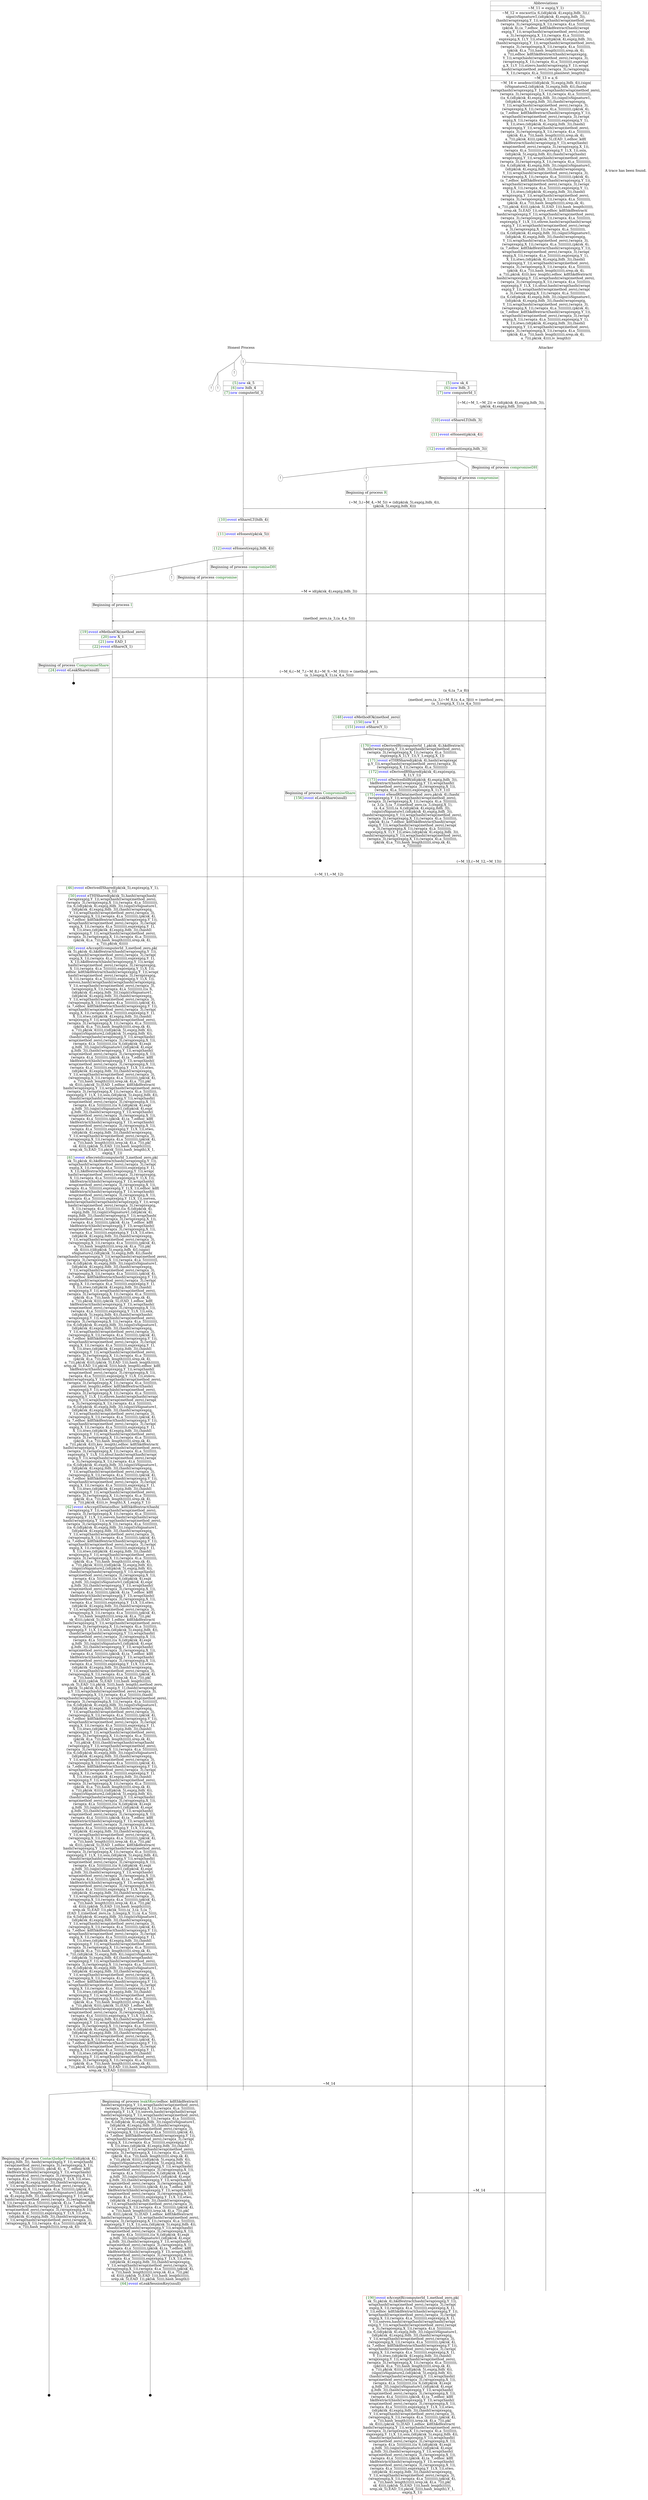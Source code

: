 digraph {
graph [ordering = out]
edge [arrowhead = none, penwidth = 1.6, fontsize = 30]
node [shape = point, width = 0, height = 0, fontsize = 30]
Trace<br/>
[label = <A trace has been found.<br/>
>, shape = plaintext]
P0__0 [label = "Honest Process", shape = plaintext]
P__0 [label = "Attacker", shape = plaintext]
Trace -> P0__0 [label = "", style = invisible, weight = 100]{rank = same; P0__0 P__0}
P0__0 -> P0__1 [label = <>, weight = 100]
/*RPar */
P0__1 -> P0_1__1 [label = <>]
P0__1 -> P0_0__1 [label = <>]
P0__1 [label = "", fixedsize = false, width = 0, height = 0, shape = none]
{rank = same; P0_0__1 P0_1__1}
P0_0__1 [label = "!", shape = ellipse]
{rank = same; P0_0_1__1 P0_0_0__1}
P0_0_1__1 [label = "", fixedsize = false, width = 0, height = 0, shape = none]
P0_0__1 -> P0_0_1__1 [label = <>]
P0_0_0__1 [label = "", fixedsize = false, width = 0, height = 0, shape = none]
P0_0__1 -> P0_0_0__1 [label = <>]
P0_0_0__1 -> P0_0_0__2 [label = <>, weight = 100]
P0_0_0__2 [shape = plaintext, label = <<TABLE BORDER="0" CELLBORDER="1" CELLSPACING="0" CELLPADDING="4"> <TR><TD><FONT COLOR="darkgreen">{5}</FONT><FONT COLOR="blue">new </FONT>sk_4</TD></TR><TR><TD><FONT COLOR="darkgreen">{6}</FONT><FONT COLOR="blue">new </FONT>ltdh_3</TD></TR><TR><TD><FONT COLOR="darkgreen">{7}</FONT><FONT COLOR="blue">new </FONT>computerId_1</TD></TR></TABLE>>]
P0_0_0__2 -> P0_0_0__3 [label = <>, weight = 100]
P0_0_0__3 -> P0_0_0__4 [label = <>, weight = 100]
P__0 -> P__1 [label = <>, weight = 100]
{rank = same; P__1 P0_0_0__4}
P0_0_0__4 -> P0_0_0__5 [label = <>, weight = 100]
P__1 -> P__2 [label = <>, weight = 100]
{rank = same; P__2 P0_0_0__5}
P0_0_0__5 -> P__2 [label = <(~M,(~M_1,~M_2)) = (id(pk(sk_4),exp(g,ltdh_3)),<br/>
(pk(sk_4),exp(g,ltdh_3)))>, arrowhead = normal]
P0_0_0__5 -> P0_0_0__6 [label = <>, weight = 100]
P__2 -> P__3 [label = <>, weight = 100]
{rank = same; P__3 P0_0_0__6}
P0_0_0__6 -> P0_0_0__7 [label = <>, weight = 100]
P0_0_0__7 [shape = plaintext, label = <<TABLE BORDER="0" CELLBORDER="1" CELLSPACING="0" CELLPADDING="4"> <TR><TD><FONT COLOR="darkgreen">{10}</FONT><FONT COLOR="blue">event</FONT> eShareLT(ltdh_3)</TD></TR></TABLE>>]
P0_0_0__7 -> P0_0_0__8 [label = <>, weight = 100]
P0_0_0__8 -> P0_0_0__9 [label = <>, weight = 100]
P0_0_0__9 [color = red, shape = plaintext, label = <<TABLE BORDER="0" CELLBORDER="1" CELLSPACING="0" CELLPADDING="4"> <TR><TD><FONT COLOR="darkgreen">{11}</FONT><FONT COLOR="blue">event</FONT> eHonest(pk(sk_4))</TD></TR></TABLE>>]
P0_0_0__9 -> P0_0_0__10 [label = <>, weight = 100]
P0_0_0__10 -> P0_0_0__11 [label = <>, weight = 100]
P0_0_0__11 [shape = plaintext, label = <<TABLE BORDER="0" CELLBORDER="1" CELLSPACING="0" CELLPADDING="4"> <TR><TD><FONT COLOR="darkgreen">{12}</FONT><FONT COLOR="blue">event</FONT> eHonest(exp(g,ltdh_3))</TD></TR></TABLE>>]
P0_0_0__11 -> P0_0_0__12 [label = <>, weight = 100]
/*RPar */
P0_0_0__12 -> P0_0_0_1__12 [label = <>]
P0_0_0__12 -> P0_0_0_0__12 [label = <>]
P0_0_0__12 [label = "", fixedsize = false, width = 0, height = 0, shape = none]
{rank = same; P0_0_0_0__12 P0_0_0_1__12}
P0_0_0_0__12 -> P0_0_0_0__13 [label = <>, weight = 100]
P0_0_0_0__13 [shape = plaintext, label = <<TABLE BORDER="0" CELLBORDER="1" CELLSPACING="0" CELLPADDING="4"> <TR><TD>Beginning of process <FONT COLOR="darkgreen">compromiseDH</FONT></TD></TR></TABLE>>]
P0_0_0_0__13 -> P0_0_0_0__14 [label = <>, weight = 100]
/*RPar */
P0_0_0_1__12 -> P0_0_0_1_1__12 [label = <>]
P0_0_0_1__12 -> P0_0_0_1_0__12 [label = <>]
P0_0_0_1__12 [label = "", fixedsize = false, width = 0, height = 0, shape = none]
{rank = same; P0_0_0_1_0__12 P0_0_0_1_1__12}
P0_0_0_1_0__12 -> P0_0_0_1_0__13 [label = <>, weight = 100]
P0_0_0_1_0__13 [shape = plaintext, label = <<TABLE BORDER="0" CELLBORDER="1" CELLSPACING="0" CELLPADDING="4"> <TR><TD>Beginning of process <FONT COLOR="darkgreen">compromise</FONT></TD></TR></TABLE>>]
P0_0_0_1_0__13 -> P0_0_0_1_0__14 [label = <>, weight = 100]
/*RPar */
P0_0_0_1_1__12 -> P0_0_0_1_1_1__12 [label = <>]
P0_0_0_1_1__12 -> P0_0_0_1_1_0__12 [label = <>]
P0_0_0_1_1__12 [label = "", fixedsize = false, width = 0, height = 0, shape = none]
{rank = same; P0_0_0_1_1_0__12 P0_0_0_1_1_1__12}
P0_0_0_1_1_0__12 [label = "!", shape = ellipse]
P0_0_0_1_1_0_0__12 [label = "", fixedsize = false, width = 0, height = 0, shape = none]
P0_0_0_1_1_0__12 -> P0_0_0_1_1_0_0__12 [label = <>, weight = 100]
P0_0_0_1_1_0_0__12 -> P0_0_0_1_1_0_0__13 [label = <>, weight = 100]
P0_0_0_1_1_0_0__13 [shape = plaintext, label = <<TABLE BORDER="0" CELLBORDER="1" CELLSPACING="0" CELLPADDING="4"> <TR><TD>Beginning of process <FONT COLOR="darkgreen">R</FONT></TD></TR></TABLE>>]
P0_0_0_1_1_0_0__13 -> P0_0_0_1_1_0_0__14 [label = <>, weight = 100]
P0_0_0_1_1_1__12 [label = "!", shape = ellipse]
P0_0_1__1 -> P0_0_1__2 [label = <>, weight = 100]
P0_0_1__2 [shape = plaintext, label = <<TABLE BORDER="0" CELLBORDER="1" CELLSPACING="0" CELLPADDING="4"> <TR><TD><FONT COLOR="darkgreen">{5}</FONT><FONT COLOR="blue">new </FONT>sk_5</TD></TR><TR><TD><FONT COLOR="darkgreen">{6}</FONT><FONT COLOR="blue">new </FONT>ltdh_4</TD></TR><TR><TD><FONT COLOR="darkgreen">{7}</FONT><FONT COLOR="blue">new </FONT>computerId_3</TD></TR></TABLE>>]
P0_0_1__2 -> P0_0_1__3 [label = <>, weight = 100]
P0_0_1__3 -> P0_0_1__4 [label = <>, weight = 100]
P0_0_0_1_1_1__13 [label = "", style = invisible]
P0_0_0_1_1_1__12 -> P0_0_0_1_1_1__13 [label = <>, weight = 100, style = invisible]
P0_0_0_1_1_0_0__14 -> P0_0_0_1_1_0_0__15 [label = <>, weight = 100]
P0_0_0_1_0__14 -> P0_0_0_1_0__15 [label = <>, weight = 100]
P0_0_0_0__14 -> P0_0_0_0__15 [label = <>, weight = 100]
P__3 -> P__4 [label = <>, weight = 100]
{rank = same; P__4 P0_0_0_0__15 P0_0_0_1_0__15 P0_0_0_1_1_0_0__15 P0_0_0_1_1_1__13 P0_0_1__4}
P0_0_1__4 -> P0_0_1__5 [label = <>, weight = 100]
P__4 -> P__5 [label = <>, weight = 100]
{rank = same; P__5 P0_0_1__5}
P0_0_1__5 -> P__5 [label = <(~M_3,(~M_4,~M_5)) = (id(pk(sk_5),exp(g,ltdh_4)),<br/>
(pk(sk_5),exp(g,ltdh_4)))>, arrowhead = normal]
P0_0_1__5 -> P0_0_1__6 [label = <>, weight = 100]
P0_0_0_1_1_1__14 [label = "", style = invisible]
P0_0_0_1_1_1__13 -> P0_0_0_1_1_1__14 [label = <>, weight = 100, style = invisible]
P0_0_0_1_1_0_0__15 -> P0_0_0_1_1_0_0__16 [label = <>, weight = 100]
P0_0_0_1_0__15 -> P0_0_0_1_0__16 [label = <>, weight = 100]
P0_0_0_0__15 -> P0_0_0_0__16 [label = <>, weight = 100]
P__5 -> P__6 [label = <>, weight = 100]
{rank = same; P__6 P0_0_0_0__16 P0_0_0_1_0__16 P0_0_0_1_1_0_0__16 P0_0_0_1_1_1__14 P0_0_1__6}
P0_0_1__6 -> P0_0_1__7 [label = <>, weight = 100]
P0_0_1__7 [shape = plaintext, label = <<TABLE BORDER="0" CELLBORDER="1" CELLSPACING="0" CELLPADDING="4"> <TR><TD><FONT COLOR="darkgreen">{10}</FONT><FONT COLOR="blue">event</FONT> eShareLT(ltdh_4)</TD></TR></TABLE>>]
P0_0_1__7 -> P0_0_1__8 [label = <>, weight = 100]
P0_0_1__8 -> P0_0_1__9 [label = <>, weight = 100]
P0_0_1__9 [color = red, shape = plaintext, label = <<TABLE BORDER="0" CELLBORDER="1" CELLSPACING="0" CELLPADDING="4"> <TR><TD><FONT COLOR="darkgreen">{11}</FONT><FONT COLOR="blue">event</FONT> eHonest(pk(sk_5))</TD></TR></TABLE>>]
P0_0_1__9 -> P0_0_1__10 [label = <>, weight = 100]
P0_0_1__10 -> P0_0_1__11 [label = <>, weight = 100]
P0_0_1__11 [shape = plaintext, label = <<TABLE BORDER="0" CELLBORDER="1" CELLSPACING="0" CELLPADDING="4"> <TR><TD><FONT COLOR="darkgreen">{12}</FONT><FONT COLOR="blue">event</FONT> eHonest(exp(g,ltdh_4))</TD></TR></TABLE>>]
P0_0_1__11 -> P0_0_1__12 [label = <>, weight = 100]
/*RPar */
P0_0_1__12 -> P0_0_1_1__12 [label = <>]
P0_0_1__12 -> P0_0_1_0__12 [label = <>]
P0_0_1__12 [label = "", fixedsize = false, width = 0, height = 0, shape = none]
{rank = same; P0_0_1_0__12 P0_0_1_1__12}
P0_0_1_0__12 -> P0_0_1_0__13 [label = <>, weight = 100]
P0_0_1_0__13 [shape = plaintext, label = <<TABLE BORDER="0" CELLBORDER="1" CELLSPACING="0" CELLPADDING="4"> <TR><TD>Beginning of process <FONT COLOR="darkgreen">compromiseDH</FONT></TD></TR></TABLE>>]
P0_0_1_0__13 -> P0_0_1_0__14 [label = <>, weight = 100]
/*RPar */
P0_0_1_1__12 -> P0_0_1_1_1__12 [label = <>]
P0_0_1_1__12 -> P0_0_1_1_0__12 [label = <>]
P0_0_1_1__12 [label = "", fixedsize = false, width = 0, height = 0, shape = none]
{rank = same; P0_0_1_1_0__12 P0_0_1_1_1__12}
P0_0_1_1_0__12 -> P0_0_1_1_0__13 [label = <>, weight = 100]
P0_0_1_1_0__13 [shape = plaintext, label = <<TABLE BORDER="0" CELLBORDER="1" CELLSPACING="0" CELLPADDING="4"> <TR><TD>Beginning of process <FONT COLOR="darkgreen">compromise</FONT></TD></TR></TABLE>>]
P0_0_1_1_0__13 -> P0_0_1_1_0__14 [label = <>, weight = 100]
/*RPar */
P0_0_1_1_1__12 -> P0_0_1_1_1_1__12 [label = <>]
P0_0_1_1_1__12 -> P0_0_1_1_1_0__12 [label = <>]
P0_0_1_1_1__12 [label = "", fixedsize = false, width = 0, height = 0, shape = none]
{rank = same; P0_0_1_1_1_0__12 P0_0_1_1_1_1__12}
P0_0_1_1_1_0__12 [label = "!", shape = ellipse]
P0_0_1_1_1_1__12 [label = "!", shape = ellipse]
P0_0_1_1_1_1_0__12 [label = "", fixedsize = false, width = 0, height = 0, shape = none]
P0_0_1_1_1_1__12 -> P0_0_1_1_1_1_0__12 [label = <>, weight = 100]
/*RPar */
P0_1__1 -> P0_1_1__1 [label = <>]
P0_1__1 -> P0_1_0__1 [label = <>]
P0_1__1 [label = "", fixedsize = false, width = 0, height = 0, shape = none]
{rank = same; P0_1_0__1 P0_1_1__1}
P0_1_0__1 [label = "!", shape = ellipse]
/*RPar */
P0_1_1__1 -> P0_1_1_1__1 [label = <>]
P0_1_1__1 -> P0_1_1_0__1 [label = <>]
P0_1_1__1 [label = "", fixedsize = false, width = 0, height = 0, shape = none]
{rank = same; P0_1_1_0__1 P0_1_1_1__1}
P0_1_1_0__1 [label = "!", shape = ellipse]
P0_1_1_1__1 [label = "!", shape = ellipse]
P0_0_1_1_1_1_0__12 -> P0_0_1_1_1_1_0__13 [label = <>, weight = 100]
P0_0_1_1_1_0__13 [label = "", style = invisible]
P0_0_1_1_1_0__12 -> P0_0_1_1_1_0__13 [label = <>, weight = 100, style = invisible]
P0_0_1_1_0__14 -> P0_0_1_1_0__15 [label = <>, weight = 100]
P0_0_1_0__14 -> P0_0_1_0__15 [label = <>, weight = 100]
P0_0_0_1_1_1__15 [label = "", style = invisible]
P0_0_0_1_1_1__14 -> P0_0_0_1_1_1__15 [label = <>, weight = 100, style = invisible]
P0_0_0_1_1_0_0__16 -> P0_0_0_1_1_0_0__17 [label = <>, weight = 100]
P0_0_0_1_0__16 -> P0_0_0_1_0__17 [label = <>, weight = 100]
P0_0_0_0__16 -> P0_0_0_0__17 [label = <>, weight = 100]
P__6 -> P__7 [label = <>, weight = 100]
{rank = same; P__7 P0_0_0_0__17 P0_0_0_1_0__17 P0_0_0_1_1_0_0__17 P0_0_0_1_1_1__15 P0_0_1_0__15 P0_0_1_1_0__15 P0_0_1_1_1_0__13 P0_0_1_1_1_1_0__13}
P0_0_1_1_1_1_0__13 -> P0_0_1_1_1_1_0__14 [label = <>, weight = 100]
P__7 -> P__8 [label = <>, weight = 100]
{rank = same; P__8 P0_0_1_1_1_1_0__14}
P0_0_1_1_1_1_0__14 -> P__8 [label = <~M = id(pk(sk_4),exp(g,ltdh_3))>, dir = back, arrowhead = normal]
P0_0_1_1_1_1_0__14 -> P0_0_1_1_1_1_0__15 [label = <>, weight = 100]
P0_0_1_1_1_0__14 [label = "", style = invisible]
P0_0_1_1_1_0__13 -> P0_0_1_1_1_0__14 [label = <>, weight = 100, style = invisible]
P0_0_1_1_0__15 -> P0_0_1_1_0__16 [label = <>, weight = 100]
P0_0_1_0__15 -> P0_0_1_0__16 [label = <>, weight = 100]
P0_0_0_1_1_1__16 [label = "", style = invisible]
P0_0_0_1_1_1__15 -> P0_0_0_1_1_1__16 [label = <>, weight = 100, style = invisible]
P0_0_0_1_1_0_0__17 -> P0_0_0_1_1_0_0__18 [label = <>, weight = 100]
P0_0_0_1_0__17 -> P0_0_0_1_0__18 [label = <>, weight = 100]
P0_0_0_0__17 -> P0_0_0_0__18 [label = <>, weight = 100]
P__8 -> P__9 [label = <>, weight = 100]
{rank = same; P__9 P0_0_0_0__18 P0_0_0_1_0__18 P0_0_0_1_1_0_0__18 P0_0_0_1_1_1__16 P0_0_1_0__16 P0_0_1_1_0__16 P0_0_1_1_1_0__14 P0_0_1_1_1_1_0__15}
P0_0_1_1_1_1_0__15 -> P0_0_1_1_1_1_0__16 [label = <>, weight = 100]
P0_0_1_1_1_1_0__16 [shape = plaintext, label = <<TABLE BORDER="0" CELLBORDER="1" CELLSPACING="0" CELLPADDING="4"> <TR><TD>Beginning of process <FONT COLOR="darkgreen">I</FONT></TD></TR></TABLE>>]
P0_0_1_1_1_1_0__16 -> P0_0_1_1_1_1_0__17 [label = <>, weight = 100]
P0_0_1_1_1_1_0__17 -> P0_0_1_1_1_1_0__18 [label = <>, weight = 100]
P0_0_1_1_1_0__15 [label = "", style = invisible]
P0_0_1_1_1_0__14 -> P0_0_1_1_1_0__15 [label = <>, weight = 100, style = invisible]
P0_0_1_1_0__16 -> P0_0_1_1_0__17 [label = <>, weight = 100]
P0_0_1_0__16 -> P0_0_1_0__17 [label = <>, weight = 100]
P0_0_0_1_1_1__17 [label = "", style = invisible]
P0_0_0_1_1_1__16 -> P0_0_0_1_1_1__17 [label = <>, weight = 100, style = invisible]
P0_0_0_1_1_0_0__18 -> P0_0_0_1_1_0_0__19 [label = <>, weight = 100]
P0_0_0_1_0__18 -> P0_0_0_1_0__19 [label = <>, weight = 100]
P0_0_0_0__18 -> P0_0_0_0__19 [label = <>, weight = 100]
P__9 -> P__10 [label = <>, weight = 100]
{rank = same; P__10 P0_0_0_0__19 P0_0_0_1_0__19 P0_0_0_1_1_0_0__19 P0_0_0_1_1_1__17 P0_0_1_0__17 P0_0_1_1_0__17 P0_0_1_1_1_0__15 P0_0_1_1_1_1_0__18}
P0_0_1_1_1_1_0__18 -> P0_0_1_1_1_1_0__19 [label = <>, weight = 100]
P__10 -> P__11 [label = <>, weight = 100]
{rank = same; P__11 P0_0_1_1_1_1_0__19}
P0_0_1_1_1_1_0__19 -> P__11 [label = <(method_zero,(a_3,(a_4,a_5)))>, dir = back, arrowhead = normal]
P0_0_1_1_1_1_0__19 -> P0_0_1_1_1_1_0__20 [label = <>, weight = 100]
P0_0_1_1_1_0__16 [label = "", style = invisible]
P0_0_1_1_1_0__15 -> P0_0_1_1_1_0__16 [label = <>, weight = 100, style = invisible]
P0_0_1_1_0__17 -> P0_0_1_1_0__18 [label = <>, weight = 100]
P0_0_1_0__17 -> P0_0_1_0__18 [label = <>, weight = 100]
P0_0_0_1_1_1__18 [label = "", style = invisible]
P0_0_0_1_1_1__17 -> P0_0_0_1_1_1__18 [label = <>, weight = 100, style = invisible]
P0_0_0_1_1_0_0__19 -> P0_0_0_1_1_0_0__20 [label = <>, weight = 100]
P0_0_0_1_0__19 -> P0_0_0_1_0__20 [label = <>, weight = 100]
P0_0_0_0__19 -> P0_0_0_0__20 [label = <>, weight = 100]
P__11 -> P__12 [label = <>, weight = 100]
{rank = same; P__12 P0_0_0_0__20 P0_0_0_1_0__20 P0_0_0_1_1_0_0__20 P0_0_0_1_1_1__18 P0_0_1_0__18 P0_0_1_1_0__18 P0_0_1_1_1_0__16 P0_0_1_1_1_1_0__20}
P0_0_1_1_1_1_0__20 -> P0_0_1_1_1_1_0__21 [label = <>, weight = 100]
P0_0_1_1_1_1_0__21 [shape = plaintext, label = <<TABLE BORDER="0" CELLBORDER="1" CELLSPACING="0" CELLPADDING="4"> <TR><TD><FONT COLOR="darkgreen">{19}</FONT><FONT COLOR="blue">event</FONT> eMethodOk(method_zero)</TD></TR><TR><TD><FONT COLOR="darkgreen">{20}</FONT><FONT COLOR="blue">new </FONT>X_1</TD></TR><TR><TD><FONT COLOR="darkgreen">{21}</FONT><FONT COLOR="blue">new </FONT>EAD_1</TD></TR><TR><TD><FONT COLOR="darkgreen">{22}</FONT><FONT COLOR="blue">event</FONT> eShare(X_1)</TD></TR></TABLE>>]
P0_0_1_1_1_1_0__21 -> P0_0_1_1_1_1_0__22 [label = <>, weight = 100]
/*RPar */
P0_0_1_1_1_1_0__22 -> P0_0_1_1_1_1_0_1__22 [label = <>]
P0_0_1_1_1_1_0__22 -> P0_0_1_1_1_1_0_0__22 [label = <>]
P0_0_1_1_1_1_0__22 [label = "", fixedsize = false, width = 0, height = 0, shape = none]
{rank = same; P0_0_1_1_1_1_0_0__22 P0_0_1_1_1_1_0_1__22}
P0_0_1_1_1_1_0_0__22 -> P0_0_1_1_1_1_0_0__23 [label = <>, weight = 100]
P0_0_1_1_1_0__17 [label = "", style = invisible]
P0_0_1_1_1_0__16 -> P0_0_1_1_1_0__17 [label = <>, weight = 100, style = invisible]
P0_0_1_1_0__18 -> P0_0_1_1_0__19 [label = <>, weight = 100]
P0_0_1_0__18 -> P0_0_1_0__19 [label = <>, weight = 100]
P0_0_0_1_1_1__19 [label = "", style = invisible]
P0_0_0_1_1_1__18 -> P0_0_0_1_1_1__19 [label = <>, weight = 100, style = invisible]
P0_0_0_1_1_0_0__20 -> P0_0_0_1_1_0_0__21 [label = <>, weight = 100]
P0_0_0_1_0__20 -> P0_0_0_1_0__21 [label = <>, weight = 100]
P0_0_0_0__20 -> P0_0_0_0__21 [label = <>, weight = 100]
P__12 -> P__13 [label = <>, weight = 100]
{rank = same; P__13 P0_0_0_0__21 P0_0_0_1_0__21 P0_0_0_1_1_0_0__21 P0_0_0_1_1_1__19 P0_0_1_0__19 P0_0_1_1_0__19 P0_0_1_1_1_0__17 P0_0_1_1_1_1_0_0__23}
P0_0_1_1_1_1_0_0__23 -> P0_0_1_1_1_1_0_0__24 [label = <>, weight = 100]
P__13 -> P__14 [label = <>, weight = 100]
{rank = same; P__14 P0_0_1_1_1_1_0_0__24}
P0_0_1_1_1_1_0_0__24 -> P__14 [label = <(~M_6,(~M_7,(~M_8,(~M_9,~M_10)))) = (method_zero,<br/>
(a_3,(exp(g,X_1),(a_4,a_5))))>, arrowhead = normal]
P0_0_1_1_1_1_0_0__24 -> P0_0_1_1_1_1_0_0__25 [label = <>, weight = 100]
P0_0_1_1_1_0__18 [label = "", style = invisible]
P0_0_1_1_1_0__17 -> P0_0_1_1_1_0__18 [label = <>, weight = 100, style = invisible]
P0_0_1_1_0__19 -> P0_0_1_1_0__20 [label = <>, weight = 100]
P0_0_1_0__19 -> P0_0_1_0__20 [label = <>, weight = 100]
P0_0_0_1_1_1__20 [label = "", style = invisible]
P0_0_0_1_1_1__19 -> P0_0_0_1_1_1__20 [label = <>, weight = 100, style = invisible]
P0_0_0_1_1_0_0__21 -> P0_0_0_1_1_0_0__22 [label = <>, weight = 100]
P0_0_0_1_0__21 -> P0_0_0_1_0__22 [label = <>, weight = 100]
P0_0_0_0__21 -> P0_0_0_0__22 [label = <>, weight = 100]
P__14 -> P__15 [label = <>, weight = 100]
{rank = same; P__15 P0_0_0_0__22 P0_0_0_1_0__22 P0_0_0_1_1_0_0__22 P0_0_0_1_1_1__20 P0_0_1_0__20 P0_0_1_1_0__20 P0_0_1_1_1_0__18 P0_0_1_1_1_1_0_0__25}
P0_0_1_1_1_1_0_1__22 -> P0_0_1_1_1_1_0_1__23 [label = <>, weight = 100]
P0_0_1_1_1_1_0_1__23 [shape = plaintext, label = <<TABLE BORDER="0" CELLBORDER="1" CELLSPACING="0" CELLPADDING="4"> <TR><TD>Beginning of process <FONT COLOR="darkgreen">CompromiseShare</FONT></TD></TR><TR><TD><FONT COLOR="darkgreen">{24}</FONT><FONT COLOR="blue">event</FONT> eLeakShare(snull)</TD></TR></TABLE>>]
P0_0_1_1_1_1_0_1__23 -> P0_0_1_1_1_1_0_1__24 [label = <>, weight = 100]
P0_0_1_1_1_1_0_1__25 [label = "", width = 0.3, height = 0.3]
P0_0_1_1_1_1_0_1__24 -> P0_0_1_1_1_1_0_1__25 [label = <>, weight = 100]
P0_0_0_1_1_0_0__22 -> P0_0_0_1_1_0_0__23 [label = <>, weight = 100]
P0_0_0_1_0__22 -> P0_0_0_1_0__23 [label = <>, weight = 100]
P0_0_0_0__22 -> P0_0_0_0__23 [label = <>, weight = 100]
P__15 -> P__16 [label = <>, weight = 100]
{rank = same; P__16 P0_0_0_0__23 P0_0_0_1_0__23 P0_0_0_1_1_0_0__23}
P0_0_0_1_1_0_0__23 -> P0_0_0_1_1_0_0__24 [label = <>, weight = 100]
P__16 -> P__17 [label = <>, weight = 100]
{rank = same; P__17 P0_0_0_1_1_0_0__24}
P0_0_0_1_1_0_0__24 -> P__17 [label = <(a_6,(a_7,a_8))>, dir = back, arrowhead = normal]
P0_0_0_1_1_0_0__24 -> P0_0_0_1_1_0_0__25 [label = <>, weight = 100]
P0_0_0_1_0__23 -> P0_0_0_1_0__24 [label = <>, weight = 100]
P0_0_0_0__23 -> P0_0_0_0__24 [label = <>, weight = 100]
P__17 -> P__18 [label = <>, weight = 100]
{rank = same; P__18 P0_0_0_0__24 P0_0_0_1_0__24 P0_0_0_1_1_0_0__25}
P0_0_0_1_1_0_0__25 -> P0_0_0_1_1_0_0__26 [label = <>, weight = 100]
P0_0_0_1_0__24 -> P0_0_0_1_0__25 [label = <>, weight = 100]
P0_0_0_0__24 -> P0_0_0_0__25 [label = <>, weight = 100]
P__18 -> P__19 [label = <>, weight = 100]
{rank = same; P__19 P0_0_0_0__25 P0_0_0_1_0__25 P0_0_0_1_1_0_0__26}
P0_0_0_1_1_0_0__26 -> P0_0_0_1_1_0_0__27 [label = <>, weight = 100]
P__19 -> P__20 [label = <>, weight = 100]
{rank = same; P__20 P0_0_0_1_1_0_0__27}
P0_0_0_1_1_0_0__27 -> P__20 [label = <(method_zero,(a_3,(~M_8,(a_4,a_5)))) = (method_zero,<br/>
(a_3,(exp(g,X_1),(a_4,a_5))))>, dir = back, arrowhead = normal]
P0_0_0_1_1_0_0__27 -> P0_0_0_1_1_0_0__28 [label = <>, weight = 100]
P0_0_0_1_0__25 -> P0_0_0_1_0__26 [label = <>, weight = 100]
P0_0_0_0__25 -> P0_0_0_0__26 [label = <>, weight = 100]
P__20 -> P__21 [label = <>, weight = 100]
{rank = same; P__21 P0_0_0_0__26 P0_0_0_1_0__26 P0_0_0_1_1_0_0__28}
P0_0_0_1_1_0_0__28 -> P0_0_0_1_1_0_0__29 [label = <>, weight = 100]
P0_0_0_1_1_0_0__29 [shape = plaintext, label = <<TABLE BORDER="0" CELLBORDER="1" CELLSPACING="0" CELLPADDING="4"> <TR><TD><FONT COLOR="darkgreen">{148}</FONT><FONT COLOR="blue">event</FONT> eMethodOk(method_zero)</TD></TR><TR><TD><FONT COLOR="darkgreen">{150}</FONT><FONT COLOR="blue">new </FONT>Y_1</TD></TR><TR><TD><FONT COLOR="darkgreen">{151}</FONT><FONT COLOR="blue">event</FONT> eShare(Y_1)</TD></TR></TABLE>>]
P0_0_0_1_1_0_0__29 -> P0_0_0_1_1_0_0__30 [label = <>, weight = 100]
/*RPar */
P0_0_0_1_1_0_0__30 -> P0_0_0_1_1_0_0_1__30 [label = <>]
P0_0_0_1_1_0_0__30 -> P0_0_0_1_1_0_0_0__30 [label = <>]
P0_0_0_1_1_0_0__30 [label = "", fixedsize = false, width = 0, height = 0, shape = none]
{rank = same; P0_0_0_1_1_0_0_0__30 P0_0_0_1_1_0_0_1__30}
P0_0_0_1_1_0_0_0__30 -> P0_0_0_1_1_0_0_0__31 [label = <>, weight = 100]
P0_0_0_1_1_0_0_0__31 [shape = plaintext, label = <<TABLE BORDER="0" CELLBORDER="1" CELLSPACING="0" CELLPADDING="4"> <TR><TD><FONT COLOR="darkgreen">{170}</FONT><FONT COLOR="blue">event</FONT> eDerivedR(computerId_1,pk(sk_4),hkdfextract(<br/>
hash((wrap(exp(g,Y_1)),wrap(hash((wrap(method_zero),<br/>
(wrap(a_3),(wrap(exp(g,X_1)),(wrap(a_4),a_5)))))))),<br/>
exp(exp(g,X_1),Y_1)),Y_1,exp(g,X_1))</TD></TR><TR><TD><FONT COLOR="darkgreen">{171}</FONT><FONT COLOR="blue">event</FONT> eTHRShared(pk(sk_4),hash((wrap(exp(<br/>
g,Y_1)),wrap(hash((wrap(method_zero),(wrap(a_3),<br/>
(wrap(exp(g,X_1)),(wrap(a_4),a_5)))))))))</TD></TR><TR><TD><FONT COLOR="darkgreen">{172}</FONT><FONT COLOR="blue">event</FONT> eDerivedRShared(pk(sk_4),exp(exp(g,<br/>
X_1),Y_1))</TD></TR><TR><TD><FONT COLOR="darkgreen">{173}</FONT><FONT COLOR="blue">event</FONT> eDerivedIdR(id(pk(sk_4),exp(g,ltdh_3)),<br/>
hkdfextract(hash((wrap(exp(g,Y_1)),wrap(hash((<br/>
wrap(method_zero),(wrap(a_3),(wrap(exp(g,X_1)),<br/>
(wrap(a_4),a_5)))))))),exp(exp(g,X_1),Y_1)))</TD></TR><TR><TD><FONT COLOR="darkgreen">{175}</FONT><FONT COLOR="blue">event</FONT> eSendRData(method_zero,pk(sk_4),(hash(<br/>
(wrap(exp(g,Y_1)),wrap(hash((wrap(method_zero),<br/>
(wrap(a_3),(wrap(exp(g,X_1)),(wrap(a_4),a_5)))))))),<br/>
(a_3,(a_5,(a_7,((method_zero,(a_3,(exp(g,X_1),<br/>
(a_4,a_5)))),(a_6,(id(pk(sk_4),exp(g,ltdh_3)),<br/>
(sign((sSignature1,(id(pk(sk_4),exp(g,ltdh_3)),<br/>
(hash((wrap(exp(g,Y_1)),wrap(hash((wrap(method_zero),<br/>
(wrap(a_3),(wrap(exp(g,X_1)),(wrap(a_4),a_5)))))))),<br/>
(pk(sk_4),(a_7,edhoc_kdf(hkdfextract(hash((wrap(<br/>
exp(g,Y_1)),wrap(hash((wrap(method_zero),(wrap(<br/>
a_3),(wrap(exp(g,X_1)),(wrap(a_4),a_5)))))))),<br/>
exp(exp(g,X_1),Y_1)),stwo,(id(pk(sk_4),exp(g,ltdh_3)),<br/>
(hash((wrap(exp(g,Y_1)),wrap(hash((wrap(method_zero),<br/>
(wrap(a_3),(wrap(exp(g,X_1)),(wrap(a_4),a_5)))))))),<br/>
(pk(sk_4),a_7))),hash_length)))))),srep,sk_4),<br/>
a_7)))))))))</TD></TR></TABLE>>]
P0_0_0_1_1_0_0_0__31 -> P0_0_0_1_1_0_0_0__32 [label = <>, weight = 100]
P0_0_0_1_1_0_0_0__32 -> P0_0_0_1_1_0_0_0__33 [label = <>, weight = 100]
P0_0_0_1_0__26 -> P0_0_0_1_0__27 [label = <>, weight = 100]
P0_0_0_0__26 -> P0_0_0_0__27 [label = <>, weight = 100]
P__21 -> P__22 [label = <>, weight = 100]
{rank = same; P__22 P0_0_0_0__27 P0_0_0_1_0__27 P0_0_0_1_1_0_0_0__33}
P0_0_0_1_1_0_0_0__33 -> P0_0_0_1_1_0_0_0__34 [label = <>, weight = 100]
P__22 -> P__23 [label = <>, weight = 100]
{rank = same; P__23 P0_0_0_1_1_0_0_0__34}
P0_0_0_1_1_0_0_0__34 -> P__23 [label = <(~M_11,(~M_12,~M_13))>, arrowhead = normal]
P0_0_0_1_1_0_0_0__34 -> P0_0_0_1_1_0_0_0__35 [label = <>, weight = 100]
P0_0_0_1_0__27 -> P0_0_0_1_0__28 [label = <>, weight = 100]
P0_0_0_0__27 -> P0_0_0_0__28 [label = <>, weight = 100]
P__23 -> P__24 [label = <>, weight = 100]
{rank = same; P__24 P0_0_0_0__28 P0_0_0_1_0__28 P0_0_0_1_1_0_0_0__35}
P0_0_0_1_1_0_0_1__30 -> P0_0_0_1_1_0_0_1__31 [label = <>, weight = 100]
P0_0_0_1_1_0_0_1__31 [shape = plaintext, label = <<TABLE BORDER="0" CELLBORDER="1" CELLSPACING="0" CELLPADDING="4"> <TR><TD>Beginning of process <FONT COLOR="darkgreen">CompromiseShare</FONT></TD></TR><TR><TD><FONT COLOR="darkgreen">{156}</FONT><FONT COLOR="blue">event</FONT> eLeakShare(snull)</TD></TR></TABLE>>]
P0_0_0_1_1_0_0_1__31 -> P0_0_0_1_1_0_0_1__32 [label = <>, weight = 100]
P0_0_0_1_1_0_0_1__33 [label = "", width = 0.3, height = 0.3]
P0_0_0_1_1_0_0_1__32 -> P0_0_0_1_1_0_0_1__33 [label = <>, weight = 100]
P0_0_1_1_1_1_0_0__25 -> P0_0_1_1_1_1_0_0__26 [label = <>, weight = 100]
P0_0_1_1_1_0__19 [label = "", style = invisible]
P0_0_1_1_1_0__18 -> P0_0_1_1_1_0__19 [label = <>, weight = 100, style = invisible]
P0_0_1_1_0__20 -> P0_0_1_1_0__21 [label = <>, weight = 100]
P0_0_1_0__20 -> P0_0_1_0__21 [label = <>, weight = 100]
P0_0_0_1_1_1__21 [label = "", style = invisible]
P0_0_0_1_1_1__20 -> P0_0_0_1_1_1__21 [label = <>, weight = 100, style = invisible]
P0_0_0_1_1_0_0_1__34 [label = "", style = invisible]
P0_0_0_1_1_0_0_1__33 -> P0_0_0_1_1_0_0_1__34 [label = <>, weight = 100, style = invisible]
P0_0_0_1_1_0_0_0__35 -> P0_0_0_1_1_0_0_0__36 [label = <>, weight = 100]
P0_0_0_1_0__28 -> P0_0_0_1_0__29 [label = <>, weight = 100]
P0_0_0_0__28 -> P0_0_0_0__29 [label = <>, weight = 100]
P__24 -> P__25 [label = <>, weight = 100]
{rank = same; P__25 P0_0_0_0__29 P0_0_0_1_0__29 P0_0_0_1_1_0_0_0__36 P0_0_0_1_1_0_0_1__34 P0_0_0_1_1_1__21 P0_0_1_0__21 P0_0_1_1_0__21 P0_0_1_1_1_0__19 P0_0_1_1_1_1_0_0__26}
P0_0_1_1_1_1_0_0__26 -> P0_0_1_1_1_1_0_0__27 [label = <>, weight = 100]
P__25 -> P__26 [label = <>, weight = 100]
{rank = same; P__26 P0_0_1_1_1_1_0_0__27}
P0_0_1_1_1_1_0_0__27 -> P__26 [label = <(~M_11,~M_12)>, dir = back, arrowhead = normal]
P0_0_1_1_1_1_0_0__27 -> P0_0_1_1_1_1_0_0__28 [label = <>, weight = 100]
P0_0_1_1_1_0__20 [label = "", style = invisible]
P0_0_1_1_1_0__19 -> P0_0_1_1_1_0__20 [label = <>, weight = 100, style = invisible]
P0_0_1_1_0__21 -> P0_0_1_1_0__22 [label = <>, weight = 100]
P0_0_1_0__21 -> P0_0_1_0__22 [label = <>, weight = 100]
P0_0_0_1_1_1__22 [label = "", style = invisible]
P0_0_0_1_1_1__21 -> P0_0_0_1_1_1__22 [label = <>, weight = 100, style = invisible]
P0_0_0_1_1_0_0_1__35 [label = "", style = invisible]
P0_0_0_1_1_0_0_1__34 -> P0_0_0_1_1_0_0_1__35 [label = <>, weight = 100, style = invisible]
P0_0_0_1_1_0_0_0__36 -> P0_0_0_1_1_0_0_0__37 [label = <>, weight = 100]
P0_0_0_1_0__29 -> P0_0_0_1_0__30 [label = <>, weight = 100]
P0_0_0_0__29 -> P0_0_0_0__30 [label = <>, weight = 100]
P__26 -> P__27 [label = <>, weight = 100]
{rank = same; P__27 P0_0_0_0__30 P0_0_0_1_0__30 P0_0_0_1_1_0_0_0__37 P0_0_0_1_1_0_0_1__35 P0_0_0_1_1_1__22 P0_0_1_0__22 P0_0_1_1_0__22 P0_0_1_1_1_0__20 P0_0_1_1_1_1_0_0__28}
P0_0_1_1_1_1_0_0__28 -> P0_0_1_1_1_1_0_0__29 [label = <>, weight = 100]
P0_0_1_1_1_1_0_0__29 [shape = plaintext, label = <<TABLE BORDER="0" CELLBORDER="1" CELLSPACING="0" CELLPADDING="4"> <TR><TD><FONT COLOR="darkgreen">{46}</FONT><FONT COLOR="blue">event</FONT> eDerivedIShared(pk(sk_5),exp(exp(g,Y_1),<br/>
X_1))</TD></TR><TR><TD><FONT COLOR="darkgreen">{50}</FONT><FONT COLOR="blue">event</FONT> eTHIShared(pk(sk_5),hash((wrap(hash(<br/>
(wrap(exp(g,Y_1)),wrap(hash((wrap(method_zero),<br/>
(wrap(a_3),(wrap(exp(g,X_1)),(wrap(a_4),a_5))))))))),<br/>
((a_6,(id(pk(sk_4),exp(g,ltdh_3)),(sign((sSignature1,<br/>
(id(pk(sk_4),exp(g,ltdh_3)),(hash((wrap(exp(g,<br/>
Y_1)),wrap(hash((wrap(method_zero),(wrap(a_3),<br/>
(wrap(exp(g,X_1)),(wrap(a_4),a_5)))))))),(pk(sk_4),<br/>
(a_7,edhoc_kdf(hkdfextract(hash((wrap(exp(g,Y_1)),<br/>
wrap(hash((wrap(method_zero),(wrap(a_3),(wrap(<br/>
exp(g,X_1)),(wrap(a_4),a_5)))))))),exp(exp(g,Y_1),<br/>
X_1)),stwo,(id(pk(sk_4),exp(g,ltdh_3)),(hash((<br/>
wrap(exp(g,Y_1)),wrap(hash((wrap(method_zero),<br/>
(wrap(a_3),(wrap(exp(g,X_1)),(wrap(a_4),a_5)))))))),<br/>
(pk(sk_4),a_7))),hash_length)))))),srep,sk_4),<br/>
a_7))),pk(sk_4)))))</TD></TR><TR><TD><FONT COLOR="darkgreen">{60}</FONT><FONT COLOR="blue">event</FONT> eAcceptI(computerId_3,method_zero,pk(<br/>
sk_5),pk(sk_4),hkdfextract(hash((wrap(exp(g,Y_1)),<br/>
wrap(hash((wrap(method_zero),(wrap(a_3),(wrap(<br/>
exp(g,X_1)),(wrap(a_4),a_5)))))))),exp(exp(g,Y_1),<br/>
X_1)),hkdfextract(hash((wrap(exp(g,Y_1)),wrap(<br/>
hash((wrap(method_zero),(wrap(a_3),(wrap(exp(g,<br/>
X_1)),(wrap(a_4),a_5)))))))),exp(exp(g,Y_1),X_1)),<br/>
edhoc_kdf(hkdfextract(hash((wrap(exp(g,Y_1)),wrap(<br/>
hash((wrap(method_zero),(wrap(a_3),(wrap(exp(g,<br/>
X_1)),(wrap(a_4),a_5)))))))),exp(exp(g,Y_1),X_1)),<br/>
sseven,hash((wrap(hash((wrap(hash((wrap(exp(g,<br/>
Y_1)),wrap(hash((wrap(method_zero),(wrap(a_3),<br/>
(wrap(exp(g,X_1)),(wrap(a_4),a_5))))))))),((a_6,<br/>
(id(pk(sk_4),exp(g,ltdh_3)),(sign((sSignature1,<br/>
(id(pk(sk_4),exp(g,ltdh_3)),(hash((wrap(exp(g,<br/>
Y_1)),wrap(hash((wrap(method_zero),(wrap(a_3),<br/>
(wrap(exp(g,X_1)),(wrap(a_4),a_5)))))))),(pk(sk_4),<br/>
(a_7,edhoc_kdf(hkdfextract(hash((wrap(exp(g,Y_1)),<br/>
wrap(hash((wrap(method_zero),(wrap(a_3),(wrap(<br/>
exp(g,X_1)),(wrap(a_4),a_5)))))))),exp(exp(g,Y_1),<br/>
X_1)),stwo,(id(pk(sk_4),exp(g,ltdh_3)),(hash((<br/>
wrap(exp(g,Y_1)),wrap(hash((wrap(method_zero),<br/>
(wrap(a_3),(wrap(exp(g,X_1)),(wrap(a_4),a_5)))))))),<br/>
(pk(sk_4),a_7))),hash_length)))))),srep,sk_4),<br/>
a_7))),pk(sk_4))))),((id(pk(sk_5),exp(g,ltdh_4)),<br/>
(sign((sSignature2,(id(pk(sk_5),exp(g,ltdh_4)),<br/>
(hash((wrap(hash((wrap(exp(g,Y_1)),wrap(hash((<br/>
wrap(method_zero),(wrap(a_3),(wrap(exp(g,X_1)),<br/>
(wrap(a_4),a_5))))))))),((a_6,(id(pk(sk_4),exp(<br/>
g,ltdh_3)),(sign((sSignature1,(id(pk(sk_4),exp(<br/>
g,ltdh_3)),(hash((wrap(exp(g,Y_1)),wrap(hash((<br/>
wrap(method_zero),(wrap(a_3),(wrap(exp(g,X_1)),<br/>
(wrap(a_4),a_5)))))))),(pk(sk_4),(a_7,edhoc_kdf(<br/>
hkdfextract(hash((wrap(exp(g,Y_1)),wrap(hash((<br/>
wrap(method_zero),(wrap(a_3),(wrap(exp(g,X_1)),<br/>
(wrap(a_4),a_5)))))))),exp(exp(g,Y_1),X_1)),stwo,<br/>
(id(pk(sk_4),exp(g,ltdh_3)),(hash((wrap(exp(g,<br/>
Y_1)),wrap(hash((wrap(method_zero),(wrap(a_3),<br/>
(wrap(exp(g,X_1)),(wrap(a_4),a_5)))))))),(pk(sk_4),<br/>
a_7))),hash_length)))))),srep,sk_4),a_7))),pk(<br/>
sk_4)))),(pk(sk_5),(EAD_1,edhoc_kdf(hkdfextract(<br/>
hash((wrap(exp(g,Y_1)),wrap(hash((wrap(method_zero),<br/>
(wrap(a_3),(wrap(exp(g,X_1)),(wrap(a_4),a_5)))))))),<br/>
exp(exp(g,Y_1),X_1)),ssix,(id(pk(sk_5),exp(g,ltdh_4)),<br/>
(hash((wrap(hash((wrap(exp(g,Y_1)),wrap(hash((<br/>
wrap(method_zero),(wrap(a_3),(wrap(exp(g,X_1)),<br/>
(wrap(a_4),a_5))))))))),((a_6,(id(pk(sk_4),exp(<br/>
g,ltdh_3)),(sign((sSignature1,(id(pk(sk_4),exp(<br/>
g,ltdh_3)),(hash((wrap(exp(g,Y_1)),wrap(hash((<br/>
wrap(method_zero),(wrap(a_3),(wrap(exp(g,X_1)),<br/>
(wrap(a_4),a_5)))))))),(pk(sk_4),(a_7,edhoc_kdf(<br/>
hkdfextract(hash((wrap(exp(g,Y_1)),wrap(hash((<br/>
wrap(method_zero),(wrap(a_3),(wrap(exp(g,X_1)),<br/>
(wrap(a_4),a_5)))))))),exp(exp(g,Y_1),X_1)),stwo,<br/>
(id(pk(sk_4),exp(g,ltdh_3)),(hash((wrap(exp(g,<br/>
Y_1)),wrap(hash((wrap(method_zero),(wrap(a_3),<br/>
(wrap(exp(g,X_1)),(wrap(a_4),a_5)))))))),(pk(sk_4),<br/>
a_7))),hash_length)))))),srep,sk_4),a_7))),pk(<br/>
sk_4)))),(pk(sk_5),EAD_1))),hash_length)))))),<br/>
srep,sk_5),EAD_1)),pk(sk_5)))),hash_length),X_1,<br/>
exp(g,Y_1))</TD></TR><TR><TD><FONT COLOR="darkgreen">{61}</FONT><FONT COLOR="blue">event</FONT> eSecretsI(computerId_3,method_zero,pk(<br/>
sk_5),pk(sk_4),hkdfextract(hash((wrap(exp(g,Y_1)),<br/>
wrap(hash((wrap(method_zero),(wrap(a_3),(wrap(<br/>
exp(g,X_1)),(wrap(a_4),a_5)))))))),exp(exp(g,Y_1),<br/>
X_1)),hkdfextract(hash((wrap(exp(g,Y_1)),wrap(<br/>
hash((wrap(method_zero),(wrap(a_3),(wrap(exp(g,<br/>
X_1)),(wrap(a_4),a_5)))))))),exp(exp(g,Y_1),X_1)),<br/>
hkdfextract(hash((wrap(exp(g,Y_1)),wrap(hash((<br/>
wrap(method_zero),(wrap(a_3),(wrap(exp(g,X_1)),<br/>
(wrap(a_4),a_5)))))))),exp(exp(g,Y_1),X_1)),edhoc_kdf(<br/>
hkdfextract(hash((wrap(exp(g,Y_1)),wrap(hash((<br/>
wrap(method_zero),(wrap(a_3),(wrap(exp(g,X_1)),<br/>
(wrap(a_4),a_5)))))))),exp(exp(g,Y_1),X_1)),sseven,<br/>
hash((wrap(hash((wrap(hash((wrap(exp(g,Y_1)),wrap(<br/>
hash((wrap(method_zero),(wrap(a_3),(wrap(exp(g,<br/>
X_1)),(wrap(a_4),a_5))))))))),((a_6,(id(pk(sk_4),<br/>
exp(g,ltdh_3)),(sign((sSignature1,(id(pk(sk_4),<br/>
exp(g,ltdh_3)),(hash((wrap(exp(g,Y_1)),wrap(hash(<br/>
(wrap(method_zero),(wrap(a_3),(wrap(exp(g,X_1)),<br/>
(wrap(a_4),a_5)))))))),(pk(sk_4),(a_7,edhoc_kdf(<br/>
hkdfextract(hash((wrap(exp(g,Y_1)),wrap(hash((<br/>
wrap(method_zero),(wrap(a_3),(wrap(exp(g,X_1)),<br/>
(wrap(a_4),a_5)))))))),exp(exp(g,Y_1),X_1)),stwo,<br/>
(id(pk(sk_4),exp(g,ltdh_3)),(hash((wrap(exp(g,<br/>
Y_1)),wrap(hash((wrap(method_zero),(wrap(a_3),<br/>
(wrap(exp(g,X_1)),(wrap(a_4),a_5)))))))),(pk(sk_4),<br/>
a_7))),hash_length)))))),srep,sk_4),a_7))),pk(<br/>
sk_4))))),((id(pk(sk_5),exp(g,ltdh_4)),(sign((<br/>
sSignature2,(id(pk(sk_5),exp(g,ltdh_4)),(hash(<br/>
(wrap(hash((wrap(exp(g,Y_1)),wrap(hash((wrap(method_zero),<br/>
(wrap(a_3),(wrap(exp(g,X_1)),(wrap(a_4),a_5))))))))),<br/>
((a_6,(id(pk(sk_4),exp(g,ltdh_3)),(sign((sSignature1,<br/>
(id(pk(sk_4),exp(g,ltdh_3)),(hash((wrap(exp(g,<br/>
Y_1)),wrap(hash((wrap(method_zero),(wrap(a_3),<br/>
(wrap(exp(g,X_1)),(wrap(a_4),a_5)))))))),(pk(sk_4),<br/>
(a_7,edhoc_kdf(hkdfextract(hash((wrap(exp(g,Y_1)),<br/>
wrap(hash((wrap(method_zero),(wrap(a_3),(wrap(<br/>
exp(g,X_1)),(wrap(a_4),a_5)))))))),exp(exp(g,Y_1),<br/>
X_1)),stwo,(id(pk(sk_4),exp(g,ltdh_3)),(hash((<br/>
wrap(exp(g,Y_1)),wrap(hash((wrap(method_zero),<br/>
(wrap(a_3),(wrap(exp(g,X_1)),(wrap(a_4),a_5)))))))),<br/>
(pk(sk_4),a_7))),hash_length)))))),srep,sk_4),<br/>
a_7))),pk(sk_4)))),(pk(sk_5),(EAD_1,edhoc_kdf(<br/>
hkdfextract(hash((wrap(exp(g,Y_1)),wrap(hash((<br/>
wrap(method_zero),(wrap(a_3),(wrap(exp(g,X_1)),<br/>
(wrap(a_4),a_5)))))))),exp(exp(g,Y_1),X_1)),ssix,<br/>
(id(pk(sk_5),exp(g,ltdh_4)),(hash((wrap(hash((<br/>
wrap(exp(g,Y_1)),wrap(hash((wrap(method_zero),<br/>
(wrap(a_3),(wrap(exp(g,X_1)),(wrap(a_4),a_5))))))))),<br/>
((a_6,(id(pk(sk_4),exp(g,ltdh_3)),(sign((sSignature1,<br/>
(id(pk(sk_4),exp(g,ltdh_3)),(hash((wrap(exp(g,<br/>
Y_1)),wrap(hash((wrap(method_zero),(wrap(a_3),<br/>
(wrap(exp(g,X_1)),(wrap(a_4),a_5)))))))),(pk(sk_4),<br/>
(a_7,edhoc_kdf(hkdfextract(hash((wrap(exp(g,Y_1)),<br/>
wrap(hash((wrap(method_zero),(wrap(a_3),(wrap(<br/>
exp(g,X_1)),(wrap(a_4),a_5)))))))),exp(exp(g,Y_1),<br/>
X_1)),stwo,(id(pk(sk_4),exp(g,ltdh_3)),(hash((<br/>
wrap(exp(g,Y_1)),wrap(hash((wrap(method_zero),<br/>
(wrap(a_3),(wrap(exp(g,X_1)),(wrap(a_4),a_5)))))))),<br/>
(pk(sk_4),a_7))),hash_length)))))),srep,sk_4),<br/>
a_7))),pk(sk_4)))),(pk(sk_5),EAD_1))),hash_length)))))),<br/>
srep,sk_5),EAD_1)),pk(sk_5)))),hash_length),edhoc_kdf(<br/>
hkdfextract(hash((wrap(exp(g,Y_1)),wrap(hash((<br/>
wrap(method_zero),(wrap(a_3),(wrap(exp(g,X_1)),<br/>
(wrap(a_4),a_5)))))))),exp(exp(g,Y_1),X_1)),stzero,<br/>
hash((wrap(exp(g,Y_1)),wrap(hash((wrap(method_zero),<br/>
(wrap(a_3),(wrap(exp(g,X_1)),(wrap(a_4),a_5)))))))),<br/>
plaintext_length),edhoc_kdf(hkdfextract(hash((<br/>
wrap(exp(g,Y_1)),wrap(hash((wrap(method_zero),<br/>
(wrap(a_3),(wrap(exp(g,X_1)),(wrap(a_4),a_5)))))))),<br/>
exp(exp(g,Y_1),X_1)),sthree,hash((wrap(hash((wrap(<br/>
exp(g,Y_1)),wrap(hash((wrap(method_zero),(wrap(<br/>
a_3),(wrap(exp(g,X_1)),(wrap(a_4),a_5))))))))),<br/>
((a_6,(id(pk(sk_4),exp(g,ltdh_3)),(sign((sSignature1,<br/>
(id(pk(sk_4),exp(g,ltdh_3)),(hash((wrap(exp(g,<br/>
Y_1)),wrap(hash((wrap(method_zero),(wrap(a_3),<br/>
(wrap(exp(g,X_1)),(wrap(a_4),a_5)))))))),(pk(sk_4),<br/>
(a_7,edhoc_kdf(hkdfextract(hash((wrap(exp(g,Y_1)),<br/>
wrap(hash((wrap(method_zero),(wrap(a_3),(wrap(<br/>
exp(g,X_1)),(wrap(a_4),a_5)))))))),exp(exp(g,Y_1),<br/>
X_1)),stwo,(id(pk(sk_4),exp(g,ltdh_3)),(hash((<br/>
wrap(exp(g,Y_1)),wrap(hash((wrap(method_zero),<br/>
(wrap(a_3),(wrap(exp(g,X_1)),(wrap(a_4),a_5)))))))),<br/>
(pk(sk_4),a_7))),hash_length)))))),srep,sk_4),<br/>
a_7))),pk(sk_4)))),key_length),edhoc_kdf(hkdfextract(<br/>
hash((wrap(exp(g,Y_1)),wrap(hash((wrap(method_zero),<br/>
(wrap(a_3),(wrap(exp(g,X_1)),(wrap(a_4),a_5)))))))),<br/>
exp(exp(g,Y_1),X_1)),sfour,hash((wrap(hash((wrap(<br/>
exp(g,Y_1)),wrap(hash((wrap(method_zero),(wrap(<br/>
a_3),(wrap(exp(g,X_1)),(wrap(a_4),a_5))))))))),<br/>
((a_6,(id(pk(sk_4),exp(g,ltdh_3)),(sign((sSignature1,<br/>
(id(pk(sk_4),exp(g,ltdh_3)),(hash((wrap(exp(g,<br/>
Y_1)),wrap(hash((wrap(method_zero),(wrap(a_3),<br/>
(wrap(exp(g,X_1)),(wrap(a_4),a_5)))))))),(pk(sk_4),<br/>
(a_7,edhoc_kdf(hkdfextract(hash((wrap(exp(g,Y_1)),<br/>
wrap(hash((wrap(method_zero),(wrap(a_3),(wrap(<br/>
exp(g,X_1)),(wrap(a_4),a_5)))))))),exp(exp(g,Y_1),<br/>
X_1)),stwo,(id(pk(sk_4),exp(g,ltdh_3)),(hash((<br/>
wrap(exp(g,Y_1)),wrap(hash((wrap(method_zero),<br/>
(wrap(a_3),(wrap(exp(g,X_1)),(wrap(a_4),a_5)))))))),<br/>
(pk(sk_4),a_7))),hash_length)))))),srep,sk_4),<br/>
a_7))),pk(sk_4)))),iv_length),X_1,exp(g,Y_1))</TD></TR><TR><TD><FONT COLOR="darkgreen">{62}</FONT><FONT COLOR="blue">event</FONT> eAcceptIData(edhoc_kdf(hkdfextract(hash(<br/>
(wrap(exp(g,Y_1)),wrap(hash((wrap(method_zero),<br/>
(wrap(a_3),(wrap(exp(g,X_1)),(wrap(a_4),a_5)))))))),<br/>
exp(exp(g,Y_1),X_1)),sseven,hash((wrap(hash((wrap(<br/>
hash((wrap(exp(g,Y_1)),wrap(hash((wrap(method_zero),<br/>
(wrap(a_3),(wrap(exp(g,X_1)),(wrap(a_4),a_5))))))))),<br/>
((a_6,(id(pk(sk_4),exp(g,ltdh_3)),(sign((sSignature1,<br/>
(id(pk(sk_4),exp(g,ltdh_3)),(hash((wrap(exp(g,<br/>
Y_1)),wrap(hash((wrap(method_zero),(wrap(a_3),<br/>
(wrap(exp(g,X_1)),(wrap(a_4),a_5)))))))),(pk(sk_4),<br/>
(a_7,edhoc_kdf(hkdfextract(hash((wrap(exp(g,Y_1)),<br/>
wrap(hash((wrap(method_zero),(wrap(a_3),(wrap(<br/>
exp(g,X_1)),(wrap(a_4),a_5)))))))),exp(exp(g,Y_1),<br/>
X_1)),stwo,(id(pk(sk_4),exp(g,ltdh_3)),(hash((<br/>
wrap(exp(g,Y_1)),wrap(hash((wrap(method_zero),<br/>
(wrap(a_3),(wrap(exp(g,X_1)),(wrap(a_4),a_5)))))))),<br/>
(pk(sk_4),a_7))),hash_length)))))),srep,sk_4),<br/>
a_7))),pk(sk_4))))),((id(pk(sk_5),exp(g,ltdh_4)),<br/>
(sign((sSignature2,(id(pk(sk_5),exp(g,ltdh_4)),<br/>
(hash((wrap(hash((wrap(exp(g,Y_1)),wrap(hash((<br/>
wrap(method_zero),(wrap(a_3),(wrap(exp(g,X_1)),<br/>
(wrap(a_4),a_5))))))))),((a_6,(id(pk(sk_4),exp(<br/>
g,ltdh_3)),(sign((sSignature1,(id(pk(sk_4),exp(<br/>
g,ltdh_3)),(hash((wrap(exp(g,Y_1)),wrap(hash((<br/>
wrap(method_zero),(wrap(a_3),(wrap(exp(g,X_1)),<br/>
(wrap(a_4),a_5)))))))),(pk(sk_4),(a_7,edhoc_kdf(<br/>
hkdfextract(hash((wrap(exp(g,Y_1)),wrap(hash((<br/>
wrap(method_zero),(wrap(a_3),(wrap(exp(g,X_1)),<br/>
(wrap(a_4),a_5)))))))),exp(exp(g,Y_1),X_1)),stwo,<br/>
(id(pk(sk_4),exp(g,ltdh_3)),(hash((wrap(exp(g,<br/>
Y_1)),wrap(hash((wrap(method_zero),(wrap(a_3),<br/>
(wrap(exp(g,X_1)),(wrap(a_4),a_5)))))))),(pk(sk_4),<br/>
a_7))),hash_length)))))),srep,sk_4),a_7))),pk(<br/>
sk_4)))),(pk(sk_5),(EAD_1,edhoc_kdf(hkdfextract(<br/>
hash((wrap(exp(g,Y_1)),wrap(hash((wrap(method_zero),<br/>
(wrap(a_3),(wrap(exp(g,X_1)),(wrap(a_4),a_5)))))))),<br/>
exp(exp(g,Y_1),X_1)),ssix,(id(pk(sk_5),exp(g,ltdh_4)),<br/>
(hash((wrap(hash((wrap(exp(g,Y_1)),wrap(hash((<br/>
wrap(method_zero),(wrap(a_3),(wrap(exp(g,X_1)),<br/>
(wrap(a_4),a_5))))))))),((a_6,(id(pk(sk_4),exp(<br/>
g,ltdh_3)),(sign((sSignature1,(id(pk(sk_4),exp(<br/>
g,ltdh_3)),(hash((wrap(exp(g,Y_1)),wrap(hash((<br/>
wrap(method_zero),(wrap(a_3),(wrap(exp(g,X_1)),<br/>
(wrap(a_4),a_5)))))))),(pk(sk_4),(a_7,edhoc_kdf(<br/>
hkdfextract(hash((wrap(exp(g,Y_1)),wrap(hash((<br/>
wrap(method_zero),(wrap(a_3),(wrap(exp(g,X_1)),<br/>
(wrap(a_4),a_5)))))))),exp(exp(g,Y_1),X_1)),stwo,<br/>
(id(pk(sk_4),exp(g,ltdh_3)),(hash((wrap(exp(g,<br/>
Y_1)),wrap(hash((wrap(method_zero),(wrap(a_3),<br/>
(wrap(exp(g,X_1)),(wrap(a_4),a_5)))))))),(pk(sk_4),<br/>
a_7))),hash_length)))))),srep,sk_4),a_7))),pk(<br/>
sk_4)))),(pk(sk_5),EAD_1))),hash_length)))))),<br/>
srep,sk_5),EAD_1)),pk(sk_5)))),hash_length),method_zero,<br/>
pk(sk_5),pk(sk_4),X_1,exp(g,Y_1),(hash((wrap(exp(<br/>
g,Y_1)),wrap(hash((wrap(method_zero),(wrap(a_3),<br/>
(wrap(exp(g,X_1)),(wrap(a_4),a_5)))))))),(hash(<br/>
(wrap(hash((wrap(exp(g,Y_1)),wrap(hash((wrap(method_zero),<br/>
(wrap(a_3),(wrap(exp(g,X_1)),(wrap(a_4),a_5))))))))),<br/>
((a_6,(id(pk(sk_4),exp(g,ltdh_3)),(sign((sSignature1,<br/>
(id(pk(sk_4),exp(g,ltdh_3)),(hash((wrap(exp(g,<br/>
Y_1)),wrap(hash((wrap(method_zero),(wrap(a_3),<br/>
(wrap(exp(g,X_1)),(wrap(a_4),a_5)))))))),(pk(sk_4),<br/>
(a_7,edhoc_kdf(hkdfextract(hash((wrap(exp(g,Y_1)),<br/>
wrap(hash((wrap(method_zero),(wrap(a_3),(wrap(<br/>
exp(g,X_1)),(wrap(a_4),a_5)))))))),exp(exp(g,Y_1),<br/>
X_1)),stwo,(id(pk(sk_4),exp(g,ltdh_3)),(hash((<br/>
wrap(exp(g,Y_1)),wrap(hash((wrap(method_zero),<br/>
(wrap(a_3),(wrap(exp(g,X_1)),(wrap(a_4),a_5)))))))),<br/>
(pk(sk_4),a_7))),hash_length)))))),srep,sk_4),<br/>
a_7))),pk(sk_4)))),(hash((wrap(hash((wrap(hash(<br/>
(wrap(exp(g,Y_1)),wrap(hash((wrap(method_zero),<br/>
(wrap(a_3),(wrap(exp(g,X_1)),(wrap(a_4),a_5))))))))),<br/>
((a_6,(id(pk(sk_4),exp(g,ltdh_3)),(sign((sSignature1,<br/>
(id(pk(sk_4),exp(g,ltdh_3)),(hash((wrap(exp(g,<br/>
Y_1)),wrap(hash((wrap(method_zero),(wrap(a_3),<br/>
(wrap(exp(g,X_1)),(wrap(a_4),a_5)))))))),(pk(sk_4),<br/>
(a_7,edhoc_kdf(hkdfextract(hash((wrap(exp(g,Y_1)),<br/>
wrap(hash((wrap(method_zero),(wrap(a_3),(wrap(<br/>
exp(g,X_1)),(wrap(a_4),a_5)))))))),exp(exp(g,Y_1),<br/>
X_1)),stwo,(id(pk(sk_4),exp(g,ltdh_3)),(hash((<br/>
wrap(exp(g,Y_1)),wrap(hash((wrap(method_zero),<br/>
(wrap(a_3),(wrap(exp(g,X_1)),(wrap(a_4),a_5)))))))),<br/>
(pk(sk_4),a_7))),hash_length)))))),srep,sk_4),<br/>
a_7))),pk(sk_4))))),((id(pk(sk_5),exp(g,ltdh_4)),<br/>
(sign((sSignature2,(id(pk(sk_5),exp(g,ltdh_4)),<br/>
(hash((wrap(hash((wrap(exp(g,Y_1)),wrap(hash((<br/>
wrap(method_zero),(wrap(a_3),(wrap(exp(g,X_1)),<br/>
(wrap(a_4),a_5))))))))),((a_6,(id(pk(sk_4),exp(<br/>
g,ltdh_3)),(sign((sSignature1,(id(pk(sk_4),exp(<br/>
g,ltdh_3)),(hash((wrap(exp(g,Y_1)),wrap(hash((<br/>
wrap(method_zero),(wrap(a_3),(wrap(exp(g,X_1)),<br/>
(wrap(a_4),a_5)))))))),(pk(sk_4),(a_7,edhoc_kdf(<br/>
hkdfextract(hash((wrap(exp(g,Y_1)),wrap(hash((<br/>
wrap(method_zero),(wrap(a_3),(wrap(exp(g,X_1)),<br/>
(wrap(a_4),a_5)))))))),exp(exp(g,Y_1),X_1)),stwo,<br/>
(id(pk(sk_4),exp(g,ltdh_3)),(hash((wrap(exp(g,<br/>
Y_1)),wrap(hash((wrap(method_zero),(wrap(a_3),<br/>
(wrap(exp(g,X_1)),(wrap(a_4),a_5)))))))),(pk(sk_4),<br/>
a_7))),hash_length)))))),srep,sk_4),a_7))),pk(<br/>
sk_4)))),(pk(sk_5),(EAD_1,edhoc_kdf(hkdfextract(<br/>
hash((wrap(exp(g,Y_1)),wrap(hash((wrap(method_zero),<br/>
(wrap(a_3),(wrap(exp(g,X_1)),(wrap(a_4),a_5)))))))),<br/>
exp(exp(g,Y_1),X_1)),ssix,(id(pk(sk_5),exp(g,ltdh_4)),<br/>
(hash((wrap(hash((wrap(exp(g,Y_1)),wrap(hash((<br/>
wrap(method_zero),(wrap(a_3),(wrap(exp(g,X_1)),<br/>
(wrap(a_4),a_5))))))))),((a_6,(id(pk(sk_4),exp(<br/>
g,ltdh_3)),(sign((sSignature1,(id(pk(sk_4),exp(<br/>
g,ltdh_3)),(hash((wrap(exp(g,Y_1)),wrap(hash((<br/>
wrap(method_zero),(wrap(a_3),(wrap(exp(g,X_1)),<br/>
(wrap(a_4),a_5)))))))),(pk(sk_4),(a_7,edhoc_kdf(<br/>
hkdfextract(hash((wrap(exp(g,Y_1)),wrap(hash((<br/>
wrap(method_zero),(wrap(a_3),(wrap(exp(g,X_1)),<br/>
(wrap(a_4),a_5)))))))),exp(exp(g,Y_1),X_1)),stwo,<br/>
(id(pk(sk_4),exp(g,ltdh_3)),(hash((wrap(exp(g,<br/>
Y_1)),wrap(hash((wrap(method_zero),(wrap(a_3),<br/>
(wrap(exp(g,X_1)),(wrap(a_4),a_5)))))))),(pk(sk_4),<br/>
a_7))),hash_length)))))),srep,sk_4),a_7))),pk(<br/>
sk_4)))),(pk(sk_5),EAD_1))),hash_length)))))),<br/>
srep,sk_5),EAD_1)),pk(sk_5)))),(a_3,(a_5,(a_7,<br/>
(EAD_1,((method_zero,(a_3,(exp(g,X_1),(a_4,a_5)))),<br/>
((a_6,(id(pk(sk_4),exp(g,ltdh_3)),(sign((sSignature1,<br/>
(id(pk(sk_4),exp(g,ltdh_3)),(hash((wrap(exp(g,<br/>
Y_1)),wrap(hash((wrap(method_zero),(wrap(a_3),<br/>
(wrap(exp(g,X_1)),(wrap(a_4),a_5)))))))),(pk(sk_4),<br/>
(a_7,edhoc_kdf(hkdfextract(hash((wrap(exp(g,Y_1)),<br/>
wrap(hash((wrap(method_zero),(wrap(a_3),(wrap(<br/>
exp(g,X_1)),(wrap(a_4),a_5)))))))),exp(exp(g,Y_1),<br/>
X_1)),stwo,(id(pk(sk_4),exp(g,ltdh_3)),(hash((<br/>
wrap(exp(g,Y_1)),wrap(hash((wrap(method_zero),<br/>
(wrap(a_3),(wrap(exp(g,X_1)),(wrap(a_4),a_5)))))))),<br/>
(pk(sk_4),a_7))),hash_length)))))),srep,sk_4),<br/>
a_7))),(id(pk(sk_5),exp(g,ltdh_4)),(sign((sSignature2,<br/>
(id(pk(sk_5),exp(g,ltdh_4)),(hash((wrap(hash((<br/>
wrap(exp(g,Y_1)),wrap(hash((wrap(method_zero),<br/>
(wrap(a_3),(wrap(exp(g,X_1)),(wrap(a_4),a_5))))))))),<br/>
((a_6,(id(pk(sk_4),exp(g,ltdh_3)),(sign((sSignature1,<br/>
(id(pk(sk_4),exp(g,ltdh_3)),(hash((wrap(exp(g,<br/>
Y_1)),wrap(hash((wrap(method_zero),(wrap(a_3),<br/>
(wrap(exp(g,X_1)),(wrap(a_4),a_5)))))))),(pk(sk_4),<br/>
(a_7,edhoc_kdf(hkdfextract(hash((wrap(exp(g,Y_1)),<br/>
wrap(hash((wrap(method_zero),(wrap(a_3),(wrap(<br/>
exp(g,X_1)),(wrap(a_4),a_5)))))))),exp(exp(g,Y_1),<br/>
X_1)),stwo,(id(pk(sk_4),exp(g,ltdh_3)),(hash((<br/>
wrap(exp(g,Y_1)),wrap(hash((wrap(method_zero),<br/>
(wrap(a_3),(wrap(exp(g,X_1)),(wrap(a_4),a_5)))))))),<br/>
(pk(sk_4),a_7))),hash_length)))))),srep,sk_4),<br/>
a_7))),pk(sk_4)))),(pk(sk_5),(EAD_1,edhoc_kdf(<br/>
hkdfextract(hash((wrap(exp(g,Y_1)),wrap(hash((<br/>
wrap(method_zero),(wrap(a_3),(wrap(exp(g,X_1)),<br/>
(wrap(a_4),a_5)))))))),exp(exp(g,Y_1),X_1)),ssix,<br/>
(id(pk(sk_5),exp(g,ltdh_4)),(hash((wrap(hash((<br/>
wrap(exp(g,Y_1)),wrap(hash((wrap(method_zero),<br/>
(wrap(a_3),(wrap(exp(g,X_1)),(wrap(a_4),a_5))))))))),<br/>
((a_6,(id(pk(sk_4),exp(g,ltdh_3)),(sign((sSignature1,<br/>
(id(pk(sk_4),exp(g,ltdh_3)),(hash((wrap(exp(g,<br/>
Y_1)),wrap(hash((wrap(method_zero),(wrap(a_3),<br/>
(wrap(exp(g,X_1)),(wrap(a_4),a_5)))))))),(pk(sk_4),<br/>
(a_7,edhoc_kdf(hkdfextract(hash((wrap(exp(g,Y_1)),<br/>
wrap(hash((wrap(method_zero),(wrap(a_3),(wrap(<br/>
exp(g,X_1)),(wrap(a_4),a_5)))))))),exp(exp(g,Y_1),<br/>
X_1)),stwo,(id(pk(sk_4),exp(g,ltdh_3)),(hash((<br/>
wrap(exp(g,Y_1)),wrap(hash((wrap(method_zero),<br/>
(wrap(a_3),(wrap(exp(g,X_1)),(wrap(a_4),a_5)))))))),<br/>
(pk(sk_4),a_7))),hash_length)))))),srep,sk_4),<br/>
a_7))),pk(sk_4)))),(pk(sk_5),EAD_1))),hash_length)))))),<br/>
srep,sk_5),EAD_1))))))))))))</TD></TR></TABLE>>]
P0_0_1_1_1_1_0_0__29 -> P0_0_1_1_1_1_0_0__30 [label = <>, weight = 100]
P0_0_1_1_1_1_0_0__30 -> P0_0_1_1_1_1_0_0__31 [label = <>, weight = 100]
P0_0_1_1_1_0__21 [label = "", style = invisible]
P0_0_1_1_1_0__20 -> P0_0_1_1_1_0__21 [label = <>, weight = 100, style = invisible]
P0_0_1_1_0__22 -> P0_0_1_1_0__23 [label = <>, weight = 100]
P0_0_1_0__22 -> P0_0_1_0__23 [label = <>, weight = 100]
P0_0_0_1_1_1__23 [label = "", style = invisible]
P0_0_0_1_1_1__22 -> P0_0_0_1_1_1__23 [label = <>, weight = 100, style = invisible]
P0_0_0_1_1_0_0_1__36 [label = "", style = invisible]
P0_0_0_1_1_0_0_1__35 -> P0_0_0_1_1_0_0_1__36 [label = <>, weight = 100, style = invisible]
P0_0_0_1_1_0_0_0__37 -> P0_0_0_1_1_0_0_0__38 [label = <>, weight = 100]
P0_0_0_1_0__30 -> P0_0_0_1_0__31 [label = <>, weight = 100]
P0_0_0_0__30 -> P0_0_0_0__31 [label = <>, weight = 100]
P__27 -> P__28 [label = <>, weight = 100]
{rank = same; P__28 P0_0_0_0__31 P0_0_0_1_0__31 P0_0_0_1_1_0_0_0__38 P0_0_0_1_1_0_0_1__36 P0_0_0_1_1_1__23 P0_0_1_0__23 P0_0_1_1_0__23 P0_0_1_1_1_0__21 P0_0_1_1_1_1_0_0__31}
P0_0_1_1_1_1_0_0__31 -> P0_0_1_1_1_1_0_0__32 [label = <>, weight = 100]
P__28 -> P__29 [label = <>, weight = 100]
{rank = same; P__29 P0_0_1_1_1_1_0_0__32}
P0_0_1_1_1_1_0_0__32 -> P__29 [label = <~M_14>, arrowhead = normal]
P0_0_1_1_1_1_0_0__32 -> P0_0_1_1_1_1_0_0__33 [label = <>, weight = 100]
P0_0_1_1_1_0__22 [label = "", style = invisible]
P0_0_1_1_1_0__21 -> P0_0_1_1_1_0__22 [label = <>, weight = 100, style = invisible]
P0_0_1_1_0__23 -> P0_0_1_1_0__24 [label = <>, weight = 100]
P0_0_1_0__23 -> P0_0_1_0__24 [label = <>, weight = 100]
P0_0_0_1_1_1__24 [label = "", style = invisible]
P0_0_0_1_1_1__23 -> P0_0_0_1_1_1__24 [label = <>, weight = 100, style = invisible]
P0_0_0_1_1_0_0_1__37 [label = "", style = invisible]
P0_0_0_1_1_0_0_1__36 -> P0_0_0_1_1_0_0_1__37 [label = <>, weight = 100, style = invisible]
P0_0_0_1_1_0_0_0__38 -> P0_0_0_1_1_0_0_0__39 [label = <>, weight = 100]
P0_0_0_1_0__31 -> P0_0_0_1_0__32 [label = <>, weight = 100]
P0_0_0_0__31 -> P0_0_0_0__32 [label = <>, weight = 100]
P__29 -> P__30 [label = <>, weight = 100]
{rank = same; P__30 P0_0_0_0__32 P0_0_0_1_0__32 P0_0_0_1_1_0_0_0__39 P0_0_0_1_1_0_0_1__37 P0_0_0_1_1_1__24 P0_0_1_0__24 P0_0_1_1_0__24 P0_0_1_1_1_0__22 P0_0_1_1_1_1_0_0__33}
/*RPar */
P0_0_1_1_1_1_0_0__33 -> P0_0_1_1_1_1_0_0_1__33 [label = <>]
P0_0_1_1_1_1_0_0__33 -> P0_0_1_1_1_1_0_0_0__33 [label = <>]
P0_0_1_1_1_1_0_0__33 [label = "", fixedsize = false, width = 0, height = 0, shape = none]
{rank = same; P0_0_1_1_1_1_0_0_0__33 P0_0_1_1_1_1_0_0_1__33}
P0_0_1_1_1_1_0_0_0__33 -> P0_0_1_1_1_1_0_0_0__34 [label = <>, weight = 100]
P0_0_1_1_1_1_0_0_0__34 [shape = plaintext, label = <<TABLE BORDER="0" CELLBORDER="1" CELLSPACING="0" CELLPADDING="4"> <TR><TD>Beginning of process <FONT COLOR="darkgreen">leakSKey</FONT>(edhoc_kdf(hkdfextract(<br/>
hash((wrap(exp(g,Y_1)),wrap(hash((wrap(method_zero),<br/>
(wrap(a_3),(wrap(exp(g,X_1)),(wrap(a_4),a_5)))))))),<br/>
exp(exp(g,Y_1),X_1)),sseven,hash((wrap(hash((wrap(<br/>
hash((wrap(exp(g,Y_1)),wrap(hash((wrap(method_zero),<br/>
(wrap(a_3),(wrap(exp(g,X_1)),(wrap(a_4),a_5))))))))),<br/>
((a_6,(id(pk(sk_4),exp(g,ltdh_3)),(sign((sSignature1,<br/>
(id(pk(sk_4),exp(g,ltdh_3)),(hash((wrap(exp(g,<br/>
Y_1)),wrap(hash((wrap(method_zero),(wrap(a_3),<br/>
(wrap(exp(g,X_1)),(wrap(a_4),a_5)))))))),(pk(sk_4),<br/>
(a_7,edhoc_kdf(hkdfextract(hash((wrap(exp(g,Y_1)),<br/>
wrap(hash((wrap(method_zero),(wrap(a_3),(wrap(<br/>
exp(g,X_1)),(wrap(a_4),a_5)))))))),exp(exp(g,Y_1),<br/>
X_1)),stwo,(id(pk(sk_4),exp(g,ltdh_3)),(hash((<br/>
wrap(exp(g,Y_1)),wrap(hash((wrap(method_zero),<br/>
(wrap(a_3),(wrap(exp(g,X_1)),(wrap(a_4),a_5)))))))),<br/>
(pk(sk_4),a_7))),hash_length)))))),srep,sk_4),<br/>
a_7))),pk(sk_4))))),((id(pk(sk_5),exp(g,ltdh_4)),<br/>
(sign((sSignature2,(id(pk(sk_5),exp(g,ltdh_4)),<br/>
(hash((wrap(hash((wrap(exp(g,Y_1)),wrap(hash((<br/>
wrap(method_zero),(wrap(a_3),(wrap(exp(g,X_1)),<br/>
(wrap(a_4),a_5))))))))),((a_6,(id(pk(sk_4),exp(<br/>
g,ltdh_3)),(sign((sSignature1,(id(pk(sk_4),exp(<br/>
g,ltdh_3)),(hash((wrap(exp(g,Y_1)),wrap(hash((<br/>
wrap(method_zero),(wrap(a_3),(wrap(exp(g,X_1)),<br/>
(wrap(a_4),a_5)))))))),(pk(sk_4),(a_7,edhoc_kdf(<br/>
hkdfextract(hash((wrap(exp(g,Y_1)),wrap(hash((<br/>
wrap(method_zero),(wrap(a_3),(wrap(exp(g,X_1)),<br/>
(wrap(a_4),a_5)))))))),exp(exp(g,Y_1),X_1)),stwo,<br/>
(id(pk(sk_4),exp(g,ltdh_3)),(hash((wrap(exp(g,<br/>
Y_1)),wrap(hash((wrap(method_zero),(wrap(a_3),<br/>
(wrap(exp(g,X_1)),(wrap(a_4),a_5)))))))),(pk(sk_4),<br/>
a_7))),hash_length)))))),srep,sk_4),a_7))),pk(<br/>
sk_4)))),(pk(sk_5),(EAD_1,edhoc_kdf(hkdfextract(<br/>
hash((wrap(exp(g,Y_1)),wrap(hash((wrap(method_zero),<br/>
(wrap(a_3),(wrap(exp(g,X_1)),(wrap(a_4),a_5)))))))),<br/>
exp(exp(g,Y_1),X_1)),ssix,(id(pk(sk_5),exp(g,ltdh_4)),<br/>
(hash((wrap(hash((wrap(exp(g,Y_1)),wrap(hash((<br/>
wrap(method_zero),(wrap(a_3),(wrap(exp(g,X_1)),<br/>
(wrap(a_4),a_5))))))))),((a_6,(id(pk(sk_4),exp(<br/>
g,ltdh_3)),(sign((sSignature1,(id(pk(sk_4),exp(<br/>
g,ltdh_3)),(hash((wrap(exp(g,Y_1)),wrap(hash((<br/>
wrap(method_zero),(wrap(a_3),(wrap(exp(g,X_1)),<br/>
(wrap(a_4),a_5)))))))),(pk(sk_4),(a_7,edhoc_kdf(<br/>
hkdfextract(hash((wrap(exp(g,Y_1)),wrap(hash((<br/>
wrap(method_zero),(wrap(a_3),(wrap(exp(g,X_1)),<br/>
(wrap(a_4),a_5)))))))),exp(exp(g,Y_1),X_1)),stwo,<br/>
(id(pk(sk_4),exp(g,ltdh_3)),(hash((wrap(exp(g,<br/>
Y_1)),wrap(hash((wrap(method_zero),(wrap(a_3),<br/>
(wrap(exp(g,X_1)),(wrap(a_4),a_5)))))))),(pk(sk_4),<br/>
a_7))),hash_length)))))),srep,sk_4),a_7))),pk(<br/>
sk_4)))),(pk(sk_5),EAD_1))),hash_length)))))),<br/>
srep,sk_5),EAD_1)),pk(sk_5)))),hash_length))</TD></TR><TR><TD><FONT COLOR="darkgreen">{64}</FONT><FONT COLOR="blue">event</FONT> eLeakSessionKey(snull)</TD></TR></TABLE>>]
P0_0_1_1_1_1_0_0_0__34 -> P0_0_1_1_1_1_0_0_0__35 [label = <>, weight = 100]
P0_0_1_1_1_1_0_0_0__36 [label = "", width = 0.3, height = 0.3]
P0_0_1_1_1_1_0_0_0__35 -> P0_0_1_1_1_1_0_0_0__36 [label = <>, weight = 100]
P0_0_1_1_1_1_0_0_1__33 -> P0_0_1_1_1_1_0_0_1__34 [label = <>, weight = 100]
P0_0_1_1_1_1_0_0_1__34 [shape = plaintext, label = <<TABLE BORDER="0" CELLBORDER="1" CELLSPACING="0" CELLPADDING="4"> <TR><TD>Beginning of process <FONT COLOR="darkgreen">ContactJudgeFromI</FONT>(id(pk(sk_4),<br/>
exp(g,ltdh_3)), hash((wrap(exp(g,Y_1)),wrap(hash(<br/>
(wrap(method_zero),(wrap(a_3),(wrap(exp(g,X_1)),<br/>
(wrap(a_4),a_5)))))))), pk(sk_4), a_7, edhoc_kdf(<br/>
hkdfextract(hash((wrap(exp(g,Y_1)),wrap(hash((<br/>
wrap(method_zero),(wrap(a_3),(wrap(exp(g,X_1)),<br/>
(wrap(a_4),a_5)))))))),exp(exp(g,Y_1),X_1)),stwo,<br/>
(id(pk(sk_4),exp(g,ltdh_3)),(hash((wrap(exp(g,<br/>
Y_1)),wrap(hash((wrap(method_zero),(wrap(a_3),<br/>
(wrap(exp(g,X_1)),(wrap(a_4),a_5)))))))),(pk(sk_4),<br/>
a_7))),hash_length), sign((sSignature1,(id(pk(<br/>
sk_4),exp(g,ltdh_3)),(hash((wrap(exp(g,Y_1)),wrap(<br/>
hash((wrap(method_zero),(wrap(a_3),(wrap(exp(g,<br/>
X_1)),(wrap(a_4),a_5)))))))),(pk(sk_4),(a_7,edhoc_kdf(<br/>
hkdfextract(hash((wrap(exp(g,Y_1)),wrap(hash((<br/>
wrap(method_zero),(wrap(a_3),(wrap(exp(g,X_1)),<br/>
(wrap(a_4),a_5)))))))),exp(exp(g,Y_1),X_1)),stwo,<br/>
(id(pk(sk_4),exp(g,ltdh_3)),(hash((wrap(exp(g,<br/>
Y_1)),wrap(hash((wrap(method_zero),(wrap(a_3),<br/>
(wrap(exp(g,X_1)),(wrap(a_4),a_5)))))))),(pk(sk_4),<br/>
a_7))),hash_length)))))),srep,sk_4))</TD></TR></TABLE>>]
P0_0_1_1_1_1_0_0_1__34 -> P0_0_1_1_1_1_0_0_1__35 [label = <>, weight = 100]
P0_0_1_1_1_1_0_0_1__36 [label = "", width = 0.3, height = 0.3]
P0_0_1_1_1_1_0_0_1__35 -> P0_0_1_1_1_1_0_0_1__36 [label = <>, weight = 100]
P0_0_0_1_1_0_0_0__39 -> P0_0_0_1_1_0_0_0__40 [label = <>, weight = 100]
P0_0_0_1_0__32 -> P0_0_0_1_0__33 [label = <>, weight = 100]
P0_0_0_0__32 -> P0_0_0_0__33 [label = <>, weight = 100]
P__30 -> P__31 [label = <>, weight = 100]
{rank = same; P__31 P0_0_0_0__33 P0_0_0_1_0__33 P0_0_0_1_1_0_0_0__40}
P0_0_0_1_1_0_0_0__40 -> P0_0_0_1_1_0_0_0__41 [label = <>, weight = 100]
P__31 -> P__32 [label = <>, weight = 100]
{rank = same; P__32 P0_0_0_1_1_0_0_0__41}
P0_0_0_1_1_0_0_0__41 -> P__32 [label = <~M_14>, dir = back, arrowhead = normal]
P0_0_0_1_1_0_0_0__41 -> P0_0_0_1_1_0_0_0__42 [label = <>, weight = 100]
P0_0_0_1_0__33 -> P0_0_0_1_0__34 [label = <>, weight = 100]
P0_0_0_0__33 -> P0_0_0_0__34 [label = <>, weight = 100]
P__32 -> P__33 [label = <>, weight = 100]
{rank = same; P__33 P0_0_0_0__34 P0_0_0_1_0__34 P0_0_0_1_1_0_0_0__42}
P0_0_0_1_1_0_0_0__42 -> P0_0_0_1_1_0_0_0__43 [label = <>, weight = 100]
P0_0_0_1_1_0_0_0__43 [color = red, shape = plaintext, label = <<TABLE BORDER="0" CELLBORDER="1" CELLSPACING="0" CELLPADDING="4"> <TR><TD><FONT COLOR="darkgreen">{190}</FONT><FONT COLOR="blue">event</FONT> eAcceptR(computerId_1,method_zero,pk(<br/>
sk_5),pk(sk_4),hkdfextract(hash((wrap(exp(g,Y_1)),<br/>
wrap(hash((wrap(method_zero),(wrap(a_3),(wrap(<br/>
exp(g,X_1)),(wrap(a_4),a_5)))))))),exp(exp(g,X_1),<br/>
Y_1)),edhoc_kdf(hkdfextract(hash((wrap(exp(g,Y_1)),<br/>
wrap(hash((wrap(method_zero),(wrap(a_3),(wrap(<br/>
exp(g,X_1)),(wrap(a_4),a_5)))))))),exp(exp(g,X_1),<br/>
Y_1)),sseven,hash((wrap(hash((wrap(hash((wrap(<br/>
exp(g,Y_1)),wrap(hash((wrap(method_zero),(wrap(<br/>
a_3),(wrap(exp(g,X_1)),(wrap(a_4),a_5))))))))),<br/>
((a_6,(id(pk(sk_4),exp(g,ltdh_3)),(sign((sSignature1,<br/>
(id(pk(sk_4),exp(g,ltdh_3)),(hash((wrap(exp(g,<br/>
Y_1)),wrap(hash((wrap(method_zero),(wrap(a_3),<br/>
(wrap(exp(g,X_1)),(wrap(a_4),a_5)))))))),(pk(sk_4),<br/>
(a_7,edhoc_kdf(hkdfextract(hash((wrap(exp(g,Y_1)),<br/>
wrap(hash((wrap(method_zero),(wrap(a_3),(wrap(<br/>
exp(g,X_1)),(wrap(a_4),a_5)))))))),exp(exp(g,X_1),<br/>
Y_1)),stwo,(id(pk(sk_4),exp(g,ltdh_3)),(hash((<br/>
wrap(exp(g,Y_1)),wrap(hash((wrap(method_zero),<br/>
(wrap(a_3),(wrap(exp(g,X_1)),(wrap(a_4),a_5)))))))),<br/>
(pk(sk_4),a_7))),hash_length)))))),srep,sk_4),<br/>
a_7))),pk(sk_4))))),((id(pk(sk_5),exp(g,ltdh_4)),<br/>
(sign((sSignature2,(id(pk(sk_5),exp(g,ltdh_4)),<br/>
(hash((wrap(hash((wrap(exp(g,Y_1)),wrap(hash((<br/>
wrap(method_zero),(wrap(a_3),(wrap(exp(g,X_1)),<br/>
(wrap(a_4),a_5))))))))),((a_6,(id(pk(sk_4),exp(<br/>
g,ltdh_3)),(sign((sSignature1,(id(pk(sk_4),exp(<br/>
g,ltdh_3)),(hash((wrap(exp(g,Y_1)),wrap(hash((<br/>
wrap(method_zero),(wrap(a_3),(wrap(exp(g,X_1)),<br/>
(wrap(a_4),a_5)))))))),(pk(sk_4),(a_7,edhoc_kdf(<br/>
hkdfextract(hash((wrap(exp(g,Y_1)),wrap(hash((<br/>
wrap(method_zero),(wrap(a_3),(wrap(exp(g,X_1)),<br/>
(wrap(a_4),a_5)))))))),exp(exp(g,Y_1),X_1)),stwo,<br/>
(id(pk(sk_4),exp(g,ltdh_3)),(hash((wrap(exp(g,<br/>
Y_1)),wrap(hash((wrap(method_zero),(wrap(a_3),<br/>
(wrap(exp(g,X_1)),(wrap(a_4),a_5)))))))),(pk(sk_4),<br/>
a_7))),hash_length)))))),srep,sk_4),a_7))),pk(<br/>
sk_4)))),(pk(sk_5),(EAD_1,edhoc_kdf(hkdfextract(<br/>
hash((wrap(exp(g,Y_1)),wrap(hash((wrap(method_zero),<br/>
(wrap(a_3),(wrap(exp(g,X_1)),(wrap(a_4),a_5)))))))),<br/>
exp(exp(g,Y_1),X_1)),ssix,(id(pk(sk_5),exp(g,ltdh_4)),<br/>
(hash((wrap(hash((wrap(exp(g,Y_1)),wrap(hash((<br/>
wrap(method_zero),(wrap(a_3),(wrap(exp(g,X_1)),<br/>
(wrap(a_4),a_5))))))))),((a_6,(id(pk(sk_4),exp(<br/>
g,ltdh_3)),(sign((sSignature1,(id(pk(sk_4),exp(<br/>
g,ltdh_3)),(hash((wrap(exp(g,Y_1)),wrap(hash((<br/>
wrap(method_zero),(wrap(a_3),(wrap(exp(g,X_1)),<br/>
(wrap(a_4),a_5)))))))),(pk(sk_4),(a_7,edhoc_kdf(<br/>
hkdfextract(hash((wrap(exp(g,Y_1)),wrap(hash((<br/>
wrap(method_zero),(wrap(a_3),(wrap(exp(g,X_1)),<br/>
(wrap(a_4),a_5)))))))),exp(exp(g,Y_1),X_1)),stwo,<br/>
(id(pk(sk_4),exp(g,ltdh_3)),(hash((wrap(exp(g,<br/>
Y_1)),wrap(hash((wrap(method_zero),(wrap(a_3),<br/>
(wrap(exp(g,X_1)),(wrap(a_4),a_5)))))))),(pk(sk_4),<br/>
a_7))),hash_length)))))),srep,sk_4),a_7))),pk(<br/>
sk_4)))),(pk(sk_5),EAD_1))),hash_length)))))),<br/>
srep,sk_5),EAD_1)),pk(sk_5)))),hash_length),Y_1,<br/>
exp(g,X_1))</TD></TR></TABLE>>]
P0_0_0_1_1_0_0_0__43 -> P0_0_0_1_1_0_0_0__44 [label = <>, weight = 100]
Abbrev [shape = plaintext, label = <<TABLE BORDER="0" CELLBORDER="1" CELLSPACING="0" CELLPADDING="4"><TR> <TD> Abbreviations </TD></TR><TR><TD>~M_11 = exp(g,Y_1)</TD></TR><TR><TD>~M_12 = encxor((a_6,(id(pk(sk_4),exp(g,ltdh_3)),(<br/>
sign((sSignature1,(id(pk(sk_4),exp(g,ltdh_3)),<br/>
(hash((wrap(exp(g,Y_1)),wrap(hash((wrap(method_zero),<br/>
(wrap(a_3),(wrap(exp(g,X_1)),(wrap(a_4),a_5)))))))),<br/>
(pk(sk_4),(a_7,edhoc_kdf(hkdfextract(hash((wrap(<br/>
exp(g,Y_1)),wrap(hash((wrap(method_zero),(wrap(<br/>
a_3),(wrap(exp(g,X_1)),(wrap(a_4),a_5)))))))),<br/>
exp(exp(g,X_1),Y_1)),stwo,(id(pk(sk_4),exp(g,ltdh_3)),<br/>
(hash((wrap(exp(g,Y_1)),wrap(hash((wrap(method_zero),<br/>
(wrap(a_3),(wrap(exp(g,X_1)),(wrap(a_4),a_5)))))))),<br/>
(pk(sk_4),a_7))),hash_length)))))),srep,sk_4),<br/>
a_7))),edhoc_kdf(hkdfextract(hash((wrap(exp(g,<br/>
Y_1)),wrap(hash((wrap(method_zero),(wrap(a_3),<br/>
(wrap(exp(g,X_1)),(wrap(a_4),a_5)))))))),exp(exp(<br/>
g,X_1),Y_1)),stzero,hash((wrap(exp(g,Y_1)),wrap(<br/>
hash((wrap(method_zero),(wrap(a_3),(wrap(exp(g,<br/>
X_1)),(wrap(a_4),a_5)))))))),plaintext_length))</TD></TR><TR><TD>~M_13 = a_6</TD></TR><TR><TD>~M_14 = aeadenc((id(pk(sk_5),exp(g,ltdh_4)),(sign(<br/>
(sSignature2,(id(pk(sk_5),exp(g,ltdh_4)),(hash(<br/>
(wrap(hash((wrap(exp(g,Y_1)),wrap(hash((wrap(method_zero),<br/>
(wrap(a_3),(wrap(exp(g,X_1)),(wrap(a_4),a_5))))))))),<br/>
((a_6,(id(pk(sk_4),exp(g,ltdh_3)),(sign((sSignature1,<br/>
(id(pk(sk_4),exp(g,ltdh_3)),(hash((wrap(exp(g,<br/>
Y_1)),wrap(hash((wrap(method_zero),(wrap(a_3),<br/>
(wrap(exp(g,X_1)),(wrap(a_4),a_5)))))))),(pk(sk_4),<br/>
(a_7,edhoc_kdf(hkdfextract(hash((wrap(exp(g,Y_1)),<br/>
wrap(hash((wrap(method_zero),(wrap(a_3),(wrap(<br/>
exp(g,X_1)),(wrap(a_4),a_5)))))))),exp(exp(g,Y_1),<br/>
X_1)),stwo,(id(pk(sk_4),exp(g,ltdh_3)),(hash((<br/>
wrap(exp(g,Y_1)),wrap(hash((wrap(method_zero),<br/>
(wrap(a_3),(wrap(exp(g,X_1)),(wrap(a_4),a_5)))))))),<br/>
(pk(sk_4),a_7))),hash_length)))))),srep,sk_4),<br/>
a_7))),pk(sk_4)))),(pk(sk_5),(EAD_1,edhoc_kdf(<br/>
hkdfextract(hash((wrap(exp(g,Y_1)),wrap(hash((<br/>
wrap(method_zero),(wrap(a_3),(wrap(exp(g,X_1)),<br/>
(wrap(a_4),a_5)))))))),exp(exp(g,Y_1),X_1)),ssix,<br/>
(id(pk(sk_5),exp(g,ltdh_4)),(hash((wrap(hash((<br/>
wrap(exp(g,Y_1)),wrap(hash((wrap(method_zero),<br/>
(wrap(a_3),(wrap(exp(g,X_1)),(wrap(a_4),a_5))))))))),<br/>
((a_6,(id(pk(sk_4),exp(g,ltdh_3)),(sign((sSignature1,<br/>
(id(pk(sk_4),exp(g,ltdh_3)),(hash((wrap(exp(g,<br/>
Y_1)),wrap(hash((wrap(method_zero),(wrap(a_3),<br/>
(wrap(exp(g,X_1)),(wrap(a_4),a_5)))))))),(pk(sk_4),<br/>
(a_7,edhoc_kdf(hkdfextract(hash((wrap(exp(g,Y_1)),<br/>
wrap(hash((wrap(method_zero),(wrap(a_3),(wrap(<br/>
exp(g,X_1)),(wrap(a_4),a_5)))))))),exp(exp(g,Y_1),<br/>
X_1)),stwo,(id(pk(sk_4),exp(g,ltdh_3)),(hash((<br/>
wrap(exp(g,Y_1)),wrap(hash((wrap(method_zero),<br/>
(wrap(a_3),(wrap(exp(g,X_1)),(wrap(a_4),a_5)))))))),<br/>
(pk(sk_4),a_7))),hash_length)))))),srep,sk_4),<br/>
a_7))),pk(sk_4)))),(pk(sk_5),EAD_1))),hash_length)))))),<br/>
srep,sk_5),EAD_1)),srep,edhoc_kdf(hkdfextract(<br/>
hash((wrap(exp(g,Y_1)),wrap(hash((wrap(method_zero),<br/>
(wrap(a_3),(wrap(exp(g,X_1)),(wrap(a_4),a_5)))))))),<br/>
exp(exp(g,Y_1),X_1)),sthree,hash((wrap(hash((wrap(<br/>
exp(g,Y_1)),wrap(hash((wrap(method_zero),(wrap(<br/>
a_3),(wrap(exp(g,X_1)),(wrap(a_4),a_5))))))))),<br/>
((a_6,(id(pk(sk_4),exp(g,ltdh_3)),(sign((sSignature1,<br/>
(id(pk(sk_4),exp(g,ltdh_3)),(hash((wrap(exp(g,<br/>
Y_1)),wrap(hash((wrap(method_zero),(wrap(a_3),<br/>
(wrap(exp(g,X_1)),(wrap(a_4),a_5)))))))),(pk(sk_4),<br/>
(a_7,edhoc_kdf(hkdfextract(hash((wrap(exp(g,Y_1)),<br/>
wrap(hash((wrap(method_zero),(wrap(a_3),(wrap(<br/>
exp(g,X_1)),(wrap(a_4),a_5)))))))),exp(exp(g,Y_1),<br/>
X_1)),stwo,(id(pk(sk_4),exp(g,ltdh_3)),(hash((<br/>
wrap(exp(g,Y_1)),wrap(hash((wrap(method_zero),<br/>
(wrap(a_3),(wrap(exp(g,X_1)),(wrap(a_4),a_5)))))))),<br/>
(pk(sk_4),a_7))),hash_length)))))),srep,sk_4),<br/>
a_7))),pk(sk_4)))),key_length),edhoc_kdf(hkdfextract(<br/>
hash((wrap(exp(g,Y_1)),wrap(hash((wrap(method_zero),<br/>
(wrap(a_3),(wrap(exp(g,X_1)),(wrap(a_4),a_5)))))))),<br/>
exp(exp(g,Y_1),X_1)),sfour,hash((wrap(hash((wrap(<br/>
exp(g,Y_1)),wrap(hash((wrap(method_zero),(wrap(<br/>
a_3),(wrap(exp(g,X_1)),(wrap(a_4),a_5))))))))),<br/>
((a_6,(id(pk(sk_4),exp(g,ltdh_3)),(sign((sSignature1,<br/>
(id(pk(sk_4),exp(g,ltdh_3)),(hash((wrap(exp(g,<br/>
Y_1)),wrap(hash((wrap(method_zero),(wrap(a_3),<br/>
(wrap(exp(g,X_1)),(wrap(a_4),a_5)))))))),(pk(sk_4),<br/>
(a_7,edhoc_kdf(hkdfextract(hash((wrap(exp(g,Y_1)),<br/>
wrap(hash((wrap(method_zero),(wrap(a_3),(wrap(<br/>
exp(g,X_1)),(wrap(a_4),a_5)))))))),exp(exp(g,Y_1),<br/>
X_1)),stwo,(id(pk(sk_4),exp(g,ltdh_3)),(hash((<br/>
wrap(exp(g,Y_1)),wrap(hash((wrap(method_zero),<br/>
(wrap(a_3),(wrap(exp(g,X_1)),(wrap(a_4),a_5)))))))),<br/>
(pk(sk_4),a_7))),hash_length)))))),srep,sk_4),<br/>
a_7))),pk(sk_4)))),iv_length))</TD></TR></TABLE>>]Abbrev -> P__0 [style = invisible, weight =100]}
